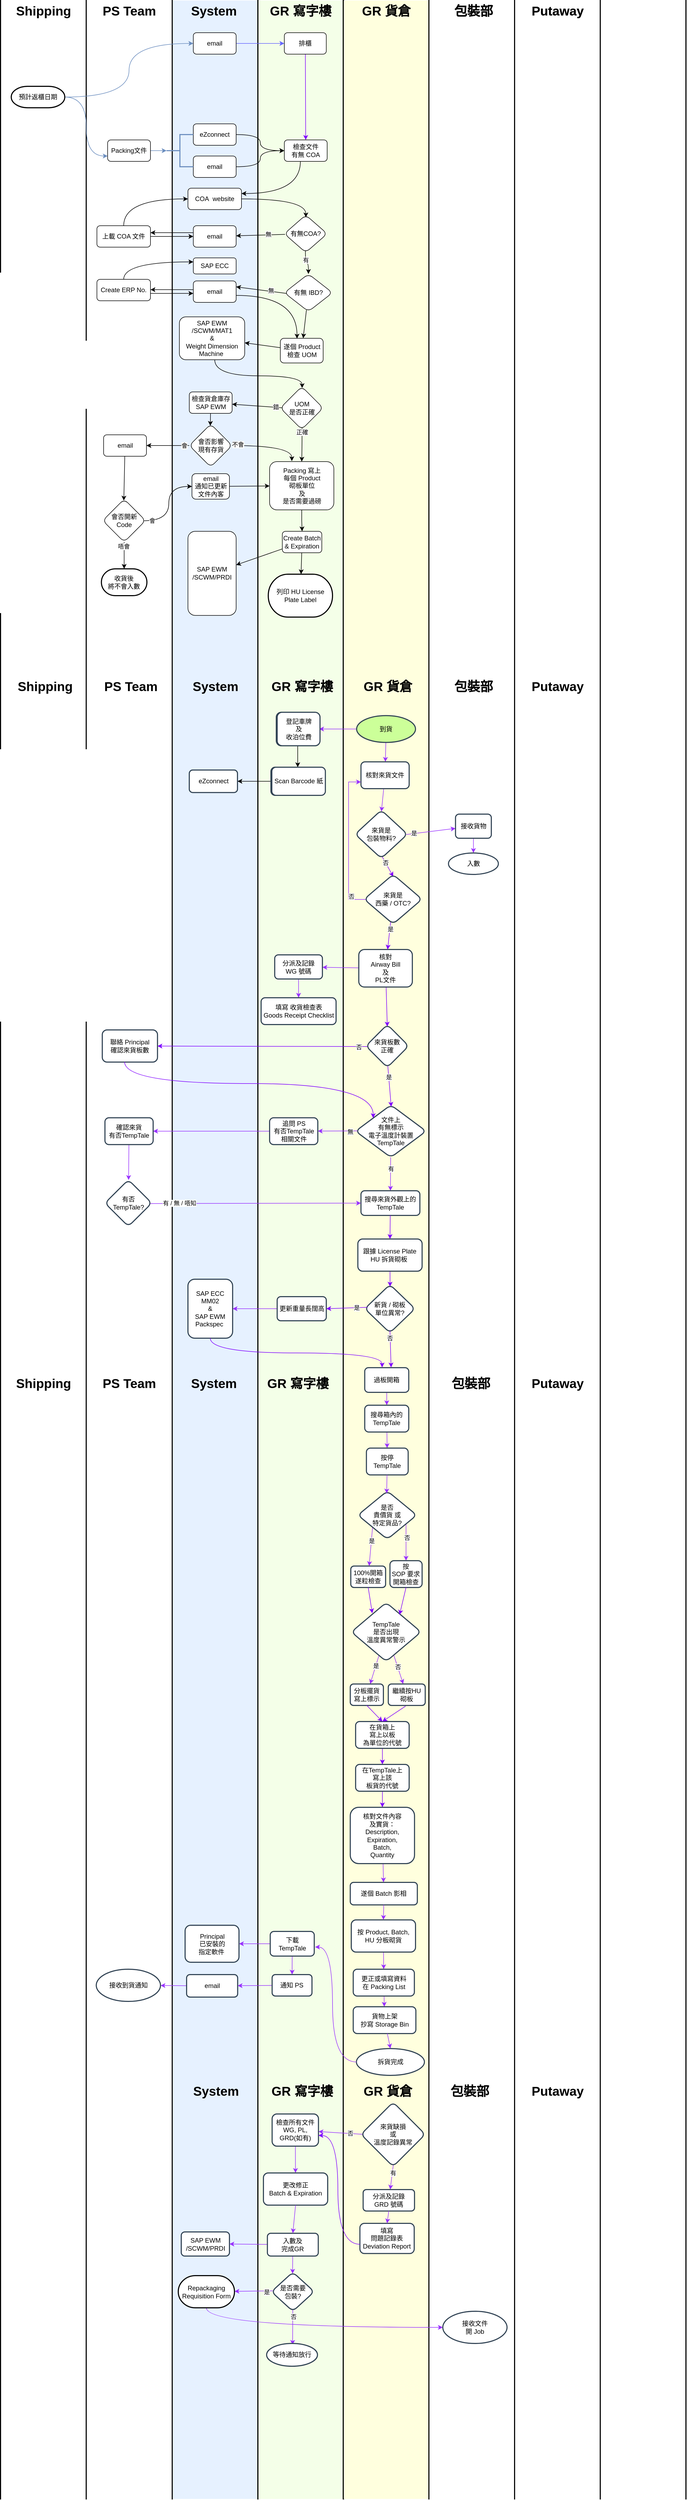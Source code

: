 <mxfile version="16.0.3" type="github">
  <diagram id="s4VGrTQf0zmznQmlyb4M" name="第1頁">
    <mxGraphModel dx="3467" dy="2423" grid="1" gridSize="10" guides="1" tooltips="1" connect="1" arrows="1" fold="1" page="1" pageScale="1" pageWidth="827" pageHeight="1169" math="0" shadow="0">
      <root>
        <mxCell id="0" />
        <mxCell id="1" parent="0" />
        <mxCell id="51Y_JJE3WGSCX0czTKx8-153" value="" style="shape=partialRectangle;whiteSpace=wrap;html=1;bottom=0;top=0;fillColor=#E6F1FF;strokeWidth=2;" parent="1" vertex="1">
          <mxGeometry x="-479.37" y="-1160" width="160" height="4660" as="geometry" />
        </mxCell>
        <mxCell id="xCn-x0LdSq2mbBBxVJVO-2" value="" style="shape=partialRectangle;whiteSpace=wrap;html=1;bottom=0;top=0;fillColor=#F4FFE8;strokeWidth=2;" parent="1" vertex="1">
          <mxGeometry x="-319.37" y="-1160" width="160" height="4660" as="geometry" />
        </mxCell>
        <mxCell id="51Y_JJE3WGSCX0czTKx8-156" value="" style="shape=partialRectangle;whiteSpace=wrap;html=1;bottom=0;top=0;fillColor=#FFFFDE;strokeWidth=2;" parent="1" vertex="1">
          <mxGeometry x="-160" y="-1160" width="160" height="4660" as="geometry" />
        </mxCell>
        <mxCell id="51Y_JJE3WGSCX0czTKx8-143" value="" style="shape=partialRectangle;whiteSpace=wrap;html=1;bottom=0;top=0;fillColor=none;strokeWidth=2;" parent="1" vertex="1">
          <mxGeometry x="-800" y="-1160" width="160" height="4660" as="geometry" />
        </mxCell>
        <mxCell id="0sDIGlY-5JGgi3CpzUVk-6" style="edgeStyle=orthogonalEdgeStyle;rounded=0;orthogonalLoop=1;jettySize=auto;html=1;entryX=0;entryY=0.5;entryDx=0;entryDy=0;curved=1;fillColor=#dae8fc;strokeColor=#6c8ebf;" parent="1" source="51Y_JJE3WGSCX0czTKx8-147" target="51Y_JJE3WGSCX0czTKx8-168" edge="1">
          <mxGeometry relative="1" as="geometry" />
        </mxCell>
        <mxCell id="0sDIGlY-5JGgi3CpzUVk-11" style="edgeStyle=orthogonalEdgeStyle;curved=1;rounded=0;orthogonalLoop=1;jettySize=auto;html=1;entryX=0;entryY=0.75;entryDx=0;entryDy=0;fillColor=#dae8fc;strokeColor=#6c8ebf;" parent="1" source="51Y_JJE3WGSCX0czTKx8-147" target="51Y_JJE3WGSCX0czTKx8-201" edge="1">
          <mxGeometry relative="1" as="geometry" />
        </mxCell>
        <mxCell id="51Y_JJE3WGSCX0czTKx8-147" value="預計返櫃日期" style="strokeWidth=2;html=1;shape=mxgraph.flowchart.terminator;whiteSpace=wrap;" parent="1" vertex="1">
          <mxGeometry x="-780" y="-1000" width="100" height="40" as="geometry" />
        </mxCell>
        <mxCell id="51Y_JJE3WGSCX0czTKx8-148" value="Shipping" style="text;strokeColor=none;fillColor=none;html=1;fontSize=24;fontStyle=1;verticalAlign=middle;align=center;rounded=0;sketch=0;" parent="1" vertex="1">
          <mxGeometry x="-770" y="-1160" width="100" height="40" as="geometry" />
        </mxCell>
        <mxCell id="51Y_JJE3WGSCX0czTKx8-154" value="GR 寫字樓" style="text;strokeColor=none;fillColor=none;html=1;fontSize=24;fontStyle=1;verticalAlign=middle;align=center;rounded=0;sketch=0;" parent="1" vertex="1">
          <mxGeometry x="-290" y="-1160" width="100" height="40" as="geometry" />
        </mxCell>
        <mxCell id="51Y_JJE3WGSCX0czTKx8-157" value="GR 貨倉" style="text;strokeColor=none;fillColor=none;html=1;fontSize=24;fontStyle=1;verticalAlign=middle;align=center;rounded=0;sketch=0;" parent="1" vertex="1">
          <mxGeometry x="-130" y="-1160" width="100" height="40" as="geometry" />
        </mxCell>
        <mxCell id="0sDIGlY-5JGgi3CpzUVk-32" style="edgeStyle=orthogonalEdgeStyle;curved=1;rounded=0;orthogonalLoop=1;jettySize=auto;html=1;" parent="1" source="51Y_JJE3WGSCX0czTKx8-159" target="0sDIGlY-5JGgi3CpzUVk-30" edge="1">
          <mxGeometry relative="1" as="geometry" />
        </mxCell>
        <mxCell id="51Y_JJE3WGSCX0czTKx8-159" value="eZconnect" style="rounded=1;whiteSpace=wrap;html=1;sketch=0;" parent="1" vertex="1">
          <mxGeometry x="-440" y="-930" width="80" height="40" as="geometry" />
        </mxCell>
        <mxCell id="51Y_JJE3WGSCX0czTKx8-161" value="PS Team" style="text;strokeColor=none;fillColor=none;html=1;fontSize=24;fontStyle=1;verticalAlign=middle;align=center;rounded=0;sketch=0;" parent="1" vertex="1">
          <mxGeometry x="-610" y="-1160" width="100" height="40" as="geometry" />
        </mxCell>
        <mxCell id="0sDIGlY-5JGgi3CpzUVk-12" style="edgeStyle=orthogonalEdgeStyle;curved=1;rounded=0;orthogonalLoop=1;jettySize=auto;html=1;entryX=0;entryY=0.5;entryDx=0;entryDy=0;fillColor=#dae8fc;strokeColor=#6666FF;" parent="1" source="51Y_JJE3WGSCX0czTKx8-168" target="51Y_JJE3WGSCX0czTKx8-171" edge="1">
          <mxGeometry relative="1" as="geometry" />
        </mxCell>
        <mxCell id="51Y_JJE3WGSCX0czTKx8-168" value="email" style="rounded=1;whiteSpace=wrap;html=1;sketch=0;" parent="1" vertex="1">
          <mxGeometry x="-440" y="-1100" width="80" height="40" as="geometry" />
        </mxCell>
        <mxCell id="10joTakosDb7csEgFEXi-39" style="edgeStyle=none;rounded=0;orthogonalLoop=1;jettySize=auto;html=1;strokeColor=#7F00FF;" parent="1" source="51Y_JJE3WGSCX0czTKx8-171" target="0sDIGlY-5JGgi3CpzUVk-30" edge="1">
          <mxGeometry relative="1" as="geometry" />
        </mxCell>
        <mxCell id="51Y_JJE3WGSCX0czTKx8-171" value="排櫃" style="rounded=1;whiteSpace=wrap;html=1;sketch=0;" parent="1" vertex="1">
          <mxGeometry x="-270" y="-1100" width="78.35" height="40" as="geometry" />
        </mxCell>
        <mxCell id="51Y_JJE3WGSCX0czTKx8-178" value="" style="shape=partialRectangle;whiteSpace=wrap;html=1;bottom=0;top=0;fillColor=none;strokeWidth=2;" parent="1" vertex="1">
          <mxGeometry y="-1160" width="160" height="4660" as="geometry" />
        </mxCell>
        <mxCell id="0sDIGlY-5JGgi3CpzUVk-34" style="edgeStyle=orthogonalEdgeStyle;curved=1;rounded=0;orthogonalLoop=1;jettySize=auto;html=1;entryX=0;entryY=0.5;entryDx=0;entryDy=0;" parent="1" source="51Y_JJE3WGSCX0czTKx8-185" target="0sDIGlY-5JGgi3CpzUVk-30" edge="1">
          <mxGeometry relative="1" as="geometry" />
        </mxCell>
        <mxCell id="51Y_JJE3WGSCX0czTKx8-185" value="email" style="rounded=1;whiteSpace=wrap;html=1;sketch=0;" parent="1" vertex="1">
          <mxGeometry x="-440" y="-870" width="80" height="40" as="geometry" />
        </mxCell>
        <mxCell id="51Y_JJE3WGSCX0czTKx8-188" value="" style="strokeWidth=2;html=1;shape=mxgraph.flowchart.annotation_2;align=left;labelPosition=right;pointerEvents=1;rounded=0;sketch=0;fillColor=#dae8fc;strokeColor=#6c8ebf;" parent="1" vertex="1">
          <mxGeometry x="-490" y="-910" width="50" height="60" as="geometry" />
        </mxCell>
        <mxCell id="51Y_JJE3WGSCX0czTKx8-196" value="" style="edgeStyle=orthogonalEdgeStyle;curved=0;rounded=1;sketch=0;orthogonalLoop=1;jettySize=auto;html=1;exitX=1;exitY=0.5;exitDx=0;exitDy=0;fillColor=#dae8fc;strokeColor=#6c8ebf;" parent="1" source="51Y_JJE3WGSCX0czTKx8-201" target="51Y_JJE3WGSCX0czTKx8-188" edge="1">
          <mxGeometry relative="1" as="geometry">
            <mxPoint x="-520" y="-909.966" as="sourcePoint" />
          </mxGeometry>
        </mxCell>
        <mxCell id="51Y_JJE3WGSCX0czTKx8-201" value="Packing文件" style="rounded=1;whiteSpace=wrap;html=1;sketch=0;" parent="1" vertex="1">
          <mxGeometry x="-600" y="-900" width="80" height="40" as="geometry" />
        </mxCell>
        <mxCell id="0sDIGlY-5JGgi3CpzUVk-45" style="edgeStyle=orthogonalEdgeStyle;curved=1;rounded=0;orthogonalLoop=1;jettySize=auto;html=1;entryX=1;entryY=0.25;entryDx=0;entryDy=0;" parent="1" source="0sDIGlY-5JGgi3CpzUVk-30" target="0sDIGlY-5JGgi3CpzUVk-43" edge="1">
          <mxGeometry relative="1" as="geometry">
            <Array as="points">
              <mxPoint x="-240" y="-800" />
            </Array>
          </mxGeometry>
        </mxCell>
        <mxCell id="0sDIGlY-5JGgi3CpzUVk-30" value="檢查文件&lt;br&gt;有無 COA" style="whiteSpace=wrap;html=1;rounded=1;sketch=0;" parent="1" vertex="1">
          <mxGeometry x="-270" y="-900" width="80" height="40" as="geometry" />
        </mxCell>
        <mxCell id="0sDIGlY-5JGgi3CpzUVk-49" value="" style="edgeStyle=none;rounded=0;orthogonalLoop=1;jettySize=auto;html=1;" parent="1" source="0sDIGlY-5JGgi3CpzUVk-35" target="0sDIGlY-5JGgi3CpzUVk-38" edge="1">
          <mxGeometry relative="1" as="geometry" />
        </mxCell>
        <mxCell id="0sDIGlY-5JGgi3CpzUVk-52" value="無" style="edgeLabel;html=1;align=center;verticalAlign=middle;resizable=0;points=[];" parent="0sDIGlY-5JGgi3CpzUVk-49" vertex="1" connectable="0">
          <mxGeometry x="-0.308" y="-1" relative="1" as="geometry">
            <mxPoint as="offset" />
          </mxGeometry>
        </mxCell>
        <mxCell id="0sDIGlY-5JGgi3CpzUVk-57" value="" style="edgeStyle=orthogonalEdgeStyle;curved=1;rounded=0;orthogonalLoop=1;jettySize=auto;html=1;exitX=0.492;exitY=0.953;exitDx=0;exitDy=0;exitPerimeter=0;" parent="1" source="0sDIGlY-5JGgi3CpzUVk-35" target="0sDIGlY-5JGgi3CpzUVk-56" edge="1">
          <mxGeometry relative="1" as="geometry" />
        </mxCell>
        <mxCell id="0sDIGlY-5JGgi3CpzUVk-58" value="有" style="edgeLabel;html=1;align=center;verticalAlign=middle;resizable=0;points=[];" parent="0sDIGlY-5JGgi3CpzUVk-57" vertex="1" connectable="0">
          <mxGeometry x="-0.284" relative="1" as="geometry">
            <mxPoint as="offset" />
          </mxGeometry>
        </mxCell>
        <mxCell id="0sDIGlY-5JGgi3CpzUVk-35" value="有無COA?" style="rhombus;whiteSpace=wrap;html=1;rounded=1;sketch=0;" parent="1" vertex="1">
          <mxGeometry x="-270" y="-760" width="80" height="70" as="geometry" />
        </mxCell>
        <mxCell id="0sDIGlY-5JGgi3CpzUVk-51" value="" style="edgeStyle=none;rounded=0;orthogonalLoop=1;jettySize=auto;html=1;" parent="1" edge="1">
          <mxGeometry relative="1" as="geometry">
            <mxPoint x="-440" y="-727" as="sourcePoint" />
            <mxPoint x="-520" y="-727" as="targetPoint" />
          </mxGeometry>
        </mxCell>
        <mxCell id="0sDIGlY-5JGgi3CpzUVk-38" value="email" style="whiteSpace=wrap;html=1;rounded=1;sketch=0;" parent="1" vertex="1">
          <mxGeometry x="-440" y="-740" width="80" height="40" as="geometry" />
        </mxCell>
        <mxCell id="0sDIGlY-5JGgi3CpzUVk-46" style="edgeStyle=orthogonalEdgeStyle;curved=1;rounded=0;orthogonalLoop=1;jettySize=auto;html=1;entryX=0.503;entryY=0.063;entryDx=0;entryDy=0;entryPerimeter=0;" parent="1" source="0sDIGlY-5JGgi3CpzUVk-43" target="0sDIGlY-5JGgi3CpzUVk-35" edge="1">
          <mxGeometry relative="1" as="geometry">
            <mxPoint x="-240" y="-750" as="targetPoint" />
          </mxGeometry>
        </mxCell>
        <mxCell id="0sDIGlY-5JGgi3CpzUVk-43" value="COA&amp;nbsp; website" style="rounded=1;whiteSpace=wrap;html=1;sketch=0;" parent="1" vertex="1">
          <mxGeometry x="-450" y="-810" width="100" height="40" as="geometry" />
        </mxCell>
        <mxCell id="0sDIGlY-5JGgi3CpzUVk-55" value="" style="edgeStyle=orthogonalEdgeStyle;curved=1;rounded=0;orthogonalLoop=1;jettySize=auto;html=1;" parent="1" source="0sDIGlY-5JGgi3CpzUVk-50" target="0sDIGlY-5JGgi3CpzUVk-38" edge="1">
          <mxGeometry relative="1" as="geometry" />
        </mxCell>
        <mxCell id="-dL7hMxCjh7UT4JnPMMj-67" style="edgeStyle=orthogonalEdgeStyle;curved=1;rounded=0;orthogonalLoop=1;jettySize=auto;html=1;entryX=0;entryY=0.5;entryDx=0;entryDy=0;endArrow=classic;endFill=1;" parent="1" source="0sDIGlY-5JGgi3CpzUVk-50" target="0sDIGlY-5JGgi3CpzUVk-43" edge="1">
          <mxGeometry relative="1" as="geometry">
            <Array as="points">
              <mxPoint x="-570" y="-790" />
            </Array>
          </mxGeometry>
        </mxCell>
        <mxCell id="0sDIGlY-5JGgi3CpzUVk-50" value="上載 COA 文件" style="whiteSpace=wrap;html=1;rounded=1;sketch=0;" parent="1" vertex="1">
          <mxGeometry x="-620" y="-740" width="100" height="40" as="geometry" />
        </mxCell>
        <mxCell id="0sDIGlY-5JGgi3CpzUVk-64" value="" style="rounded=0;orthogonalLoop=1;jettySize=auto;html=1;exitX=0.063;exitY=0.522;exitDx=0;exitDy=0;exitPerimeter=0;" parent="1" source="0sDIGlY-5JGgi3CpzUVk-56" edge="1">
          <mxGeometry relative="1" as="geometry">
            <mxPoint x="-270" y="-626" as="sourcePoint" />
            <mxPoint x="-360" y="-626" as="targetPoint" />
          </mxGeometry>
        </mxCell>
        <mxCell id="XXsCVbEEHnOgJnBoPXKC-60" value="無" style="edgeLabel;html=1;align=center;verticalAlign=middle;resizable=0;points=[];" parent="0sDIGlY-5JGgi3CpzUVk-64" vertex="1" connectable="0">
          <mxGeometry x="-0.362" y="-2" relative="1" as="geometry">
            <mxPoint as="offset" />
          </mxGeometry>
        </mxCell>
        <mxCell id="XXsCVbEEHnOgJnBoPXKC-61" value="" style="edgeStyle=none;rounded=0;orthogonalLoop=1;jettySize=auto;html=1;shadow=0;strokeColor=#000000;" parent="1" source="0sDIGlY-5JGgi3CpzUVk-56" target="0sDIGlY-5JGgi3CpzUVk-90" edge="1">
          <mxGeometry relative="1" as="geometry" />
        </mxCell>
        <mxCell id="0sDIGlY-5JGgi3CpzUVk-56" value="有無 IBD?" style="rhombus;whiteSpace=wrap;html=1;rounded=1;sketch=0;" parent="1" vertex="1">
          <mxGeometry x="-270" y="-650" width="90" height="70" as="geometry" />
        </mxCell>
        <mxCell id="0sDIGlY-5JGgi3CpzUVk-106" style="edgeStyle=orthogonalEdgeStyle;curved=1;rounded=0;orthogonalLoop=1;jettySize=auto;html=1;entryX=0.39;entryY=0.011;entryDx=0;entryDy=0;entryPerimeter=0;" parent="1" source="0sDIGlY-5JGgi3CpzUVk-63" target="0sDIGlY-5JGgi3CpzUVk-90" edge="1">
          <mxGeometry relative="1" as="geometry">
            <Array as="points">
              <mxPoint x="-246" y="-610" />
            </Array>
          </mxGeometry>
        </mxCell>
        <mxCell id="0sDIGlY-5JGgi3CpzUVk-63" value="email" style="whiteSpace=wrap;html=1;rounded=1;sketch=0;" parent="1" vertex="1">
          <mxGeometry x="-440" y="-637" width="80" height="40" as="geometry" />
        </mxCell>
        <mxCell id="0sDIGlY-5JGgi3CpzUVk-69" value="" style="rounded=0;orthogonalLoop=1;jettySize=auto;html=1;exitX=0.044;exitY=0.495;exitDx=0;exitDy=0;exitPerimeter=0;" parent="1" source="0sDIGlY-5JGgi3CpzUVk-92" target="0sDIGlY-5JGgi3CpzUVk-68" edge="1">
          <mxGeometry relative="1" as="geometry">
            <mxPoint x="-270" y="-520" as="sourcePoint" />
          </mxGeometry>
        </mxCell>
        <mxCell id="0sDIGlY-5JGgi3CpzUVk-70" value="錯" style="edgeLabel;html=1;align=center;verticalAlign=middle;resizable=0;points=[];" parent="0sDIGlY-5JGgi3CpzUVk-69" vertex="1" connectable="0">
          <mxGeometry x="-0.733" y="-1" relative="1" as="geometry">
            <mxPoint as="offset" />
          </mxGeometry>
        </mxCell>
        <mxCell id="0sDIGlY-5JGgi3CpzUVk-78" value="" style="rounded=0;orthogonalLoop=1;jettySize=auto;html=1;entryX=0.491;entryY=0.041;entryDx=0;entryDy=0;entryPerimeter=0;" parent="1" source="0sDIGlY-5JGgi3CpzUVk-68" target="0sDIGlY-5JGgi3CpzUVk-75" edge="1">
          <mxGeometry relative="1" as="geometry" />
        </mxCell>
        <mxCell id="0sDIGlY-5JGgi3CpzUVk-68" value="檢查貨倉庫存&lt;br&gt;SAP EWM" style="whiteSpace=wrap;html=1;rounded=1;sketch=0;" parent="1" vertex="1">
          <mxGeometry x="-447.5" y="-430" width="80" height="40" as="geometry" />
        </mxCell>
        <mxCell id="-dL7hMxCjh7UT4JnPMMj-20" value="" style="edgeStyle=orthogonalEdgeStyle;rounded=0;orthogonalLoop=1;jettySize=auto;html=1;" parent="1" source="0sDIGlY-5JGgi3CpzUVk-71" target="-dL7hMxCjh7UT4JnPMMj-19" edge="1">
          <mxGeometry relative="1" as="geometry" />
        </mxCell>
        <mxCell id="0sDIGlY-5JGgi3CpzUVk-71" value="Packing 寫上&lt;br&gt;每個 Product&lt;br&gt;砌板單位&lt;br&gt;及&lt;br&gt;是否需要過磅" style="whiteSpace=wrap;html=1;rounded=1;sketch=0;" parent="1" vertex="1">
          <mxGeometry x="-297.5" y="-300" width="120" height="90" as="geometry" />
        </mxCell>
        <mxCell id="0sDIGlY-5JGgi3CpzUVk-79" value="" style="edgeStyle=orthogonalEdgeStyle;curved=1;rounded=0;orthogonalLoop=1;jettySize=auto;html=1;" parent="1" source="0sDIGlY-5JGgi3CpzUVk-75" target="0sDIGlY-5JGgi3CpzUVk-76" edge="1">
          <mxGeometry relative="1" as="geometry" />
        </mxCell>
        <mxCell id="0sDIGlY-5JGgi3CpzUVk-108" value="會" style="edgeLabel;html=1;align=center;verticalAlign=middle;resizable=0;points=[];" parent="0sDIGlY-5JGgi3CpzUVk-79" vertex="1" connectable="0">
          <mxGeometry x="-0.746" relative="1" as="geometry">
            <mxPoint as="offset" />
          </mxGeometry>
        </mxCell>
        <mxCell id="0sDIGlY-5JGgi3CpzUVk-114" style="edgeStyle=orthogonalEdgeStyle;curved=1;rounded=0;orthogonalLoop=1;jettySize=auto;html=1;entryX=0.346;entryY=-0.01;entryDx=0;entryDy=0;entryPerimeter=0;" parent="1" source="0sDIGlY-5JGgi3CpzUVk-75" target="0sDIGlY-5JGgi3CpzUVk-71" edge="1">
          <mxGeometry relative="1" as="geometry" />
        </mxCell>
        <mxCell id="0sDIGlY-5JGgi3CpzUVk-115" value="不會" style="edgeLabel;html=1;align=center;verticalAlign=middle;resizable=0;points=[];" parent="0sDIGlY-5JGgi3CpzUVk-114" vertex="1" connectable="0">
          <mxGeometry x="-0.858" y="2" relative="1" as="geometry">
            <mxPoint as="offset" />
          </mxGeometry>
        </mxCell>
        <mxCell id="0sDIGlY-5JGgi3CpzUVk-75" value="會否影響&lt;br&gt;現有存貨" style="rhombus;whiteSpace=wrap;html=1;rounded=1;sketch=0;" parent="1" vertex="1">
          <mxGeometry x="-447.5" y="-370" width="80" height="80" as="geometry" />
        </mxCell>
        <mxCell id="0sDIGlY-5JGgi3CpzUVk-81" value="" style="rounded=0;orthogonalLoop=1;jettySize=auto;html=1;entryX=0.492;entryY=0.033;entryDx=0;entryDy=0;entryPerimeter=0;" parent="1" source="0sDIGlY-5JGgi3CpzUVk-76" target="0sDIGlY-5JGgi3CpzUVk-80" edge="1">
          <mxGeometry relative="1" as="geometry" />
        </mxCell>
        <mxCell id="0sDIGlY-5JGgi3CpzUVk-76" value="email" style="whiteSpace=wrap;html=1;rounded=1;sketch=0;" parent="1" vertex="1">
          <mxGeometry x="-607.5" y="-350" width="80" height="40" as="geometry" />
        </mxCell>
        <mxCell id="0sDIGlY-5JGgi3CpzUVk-83" value="" style="edgeStyle=orthogonalEdgeStyle;curved=1;rounded=0;orthogonalLoop=1;jettySize=auto;html=1;" parent="1" source="0sDIGlY-5JGgi3CpzUVk-80" target="0sDIGlY-5JGgi3CpzUVk-82" edge="1">
          <mxGeometry relative="1" as="geometry" />
        </mxCell>
        <mxCell id="0sDIGlY-5JGgi3CpzUVk-84" value="唔會" style="edgeLabel;html=1;align=center;verticalAlign=middle;resizable=0;points=[];" parent="0sDIGlY-5JGgi3CpzUVk-83" vertex="1" connectable="0">
          <mxGeometry x="-0.691" y="-1" relative="1" as="geometry">
            <mxPoint as="offset" />
          </mxGeometry>
        </mxCell>
        <mxCell id="0sDIGlY-5JGgi3CpzUVk-87" value="" style="edgeStyle=orthogonalEdgeStyle;curved=1;rounded=0;orthogonalLoop=1;jettySize=auto;html=1;exitX=0.965;exitY=0.504;exitDx=0;exitDy=0;exitPerimeter=0;" parent="1" source="0sDIGlY-5JGgi3CpzUVk-80" target="0sDIGlY-5JGgi3CpzUVk-86" edge="1">
          <mxGeometry relative="1" as="geometry" />
        </mxCell>
        <mxCell id="0sDIGlY-5JGgi3CpzUVk-88" value="會" style="edgeLabel;html=1;align=center;verticalAlign=middle;resizable=0;points=[];" parent="0sDIGlY-5JGgi3CpzUVk-87" vertex="1" connectable="0">
          <mxGeometry x="-0.804" y="1" relative="1" as="geometry">
            <mxPoint as="offset" />
          </mxGeometry>
        </mxCell>
        <mxCell id="0sDIGlY-5JGgi3CpzUVk-80" value="會否開新&lt;br&gt;Code" style="rhombus;whiteSpace=wrap;html=1;rounded=1;sketch=0;" parent="1" vertex="1">
          <mxGeometry x="-609.14" y="-230" width="80" height="80" as="geometry" />
        </mxCell>
        <mxCell id="0sDIGlY-5JGgi3CpzUVk-82" value="收貨後&lt;br&gt;將不會入數" style="strokeWidth=2;html=1;shape=mxgraph.flowchart.terminator;whiteSpace=wrap;" parent="1" vertex="1">
          <mxGeometry x="-611.64" y="-100" width="85" height="50" as="geometry" />
        </mxCell>
        <mxCell id="-dL7hMxCjh7UT4JnPMMj-66" value="" style="edgeStyle=none;rounded=0;orthogonalLoop=1;jettySize=auto;html=1;" parent="1" source="0sDIGlY-5JGgi3CpzUVk-86" target="0sDIGlY-5JGgi3CpzUVk-71" edge="1">
          <mxGeometry relative="1" as="geometry" />
        </mxCell>
        <mxCell id="0sDIGlY-5JGgi3CpzUVk-86" value="email&lt;br&gt;通知已更新&lt;br&gt;文件內客" style="whiteSpace=wrap;html=1;rounded=1;sketch=0;" parent="1" vertex="1">
          <mxGeometry x="-442.5" y="-277.5" width="70" height="47.5" as="geometry" />
        </mxCell>
        <mxCell id="0sDIGlY-5JGgi3CpzUVk-100" value="" style="edgeStyle=none;rounded=0;orthogonalLoop=1;jettySize=auto;html=1;" parent="1" source="0sDIGlY-5JGgi3CpzUVk-90" target="0sDIGlY-5JGgi3CpzUVk-91" edge="1">
          <mxGeometry relative="1" as="geometry" />
        </mxCell>
        <mxCell id="0sDIGlY-5JGgi3CpzUVk-90" value="遂個 Product&lt;br&gt;檢查 UOM" style="whiteSpace=wrap;html=1;rounded=1;sketch=0;" parent="1" vertex="1">
          <mxGeometry x="-277.5" y="-530" width="80" height="46" as="geometry" />
        </mxCell>
        <mxCell id="0sDIGlY-5JGgi3CpzUVk-105" style="edgeStyle=orthogonalEdgeStyle;rounded=0;orthogonalLoop=1;jettySize=auto;html=1;entryX=0.509;entryY=0.035;entryDx=0;entryDy=0;curved=1;entryPerimeter=0;" parent="1" source="0sDIGlY-5JGgi3CpzUVk-91" target="0sDIGlY-5JGgi3CpzUVk-92" edge="1">
          <mxGeometry relative="1" as="geometry">
            <Array as="points">
              <mxPoint x="-400" y="-460" />
              <mxPoint x="-237" y="-460" />
            </Array>
          </mxGeometry>
        </mxCell>
        <mxCell id="0sDIGlY-5JGgi3CpzUVk-91" value="SAP EWM&lt;br&gt;/SCWM/MAT1&lt;br&gt;&amp;amp;&lt;br&gt;Weight Dimension Machine&amp;nbsp;" style="whiteSpace=wrap;html=1;rounded=1;sketch=0;" parent="1" vertex="1">
          <mxGeometry x="-466.02" y="-570" width="122.04" height="80" as="geometry" />
        </mxCell>
        <mxCell id="0sDIGlY-5JGgi3CpzUVk-107" value="" style="edgeStyle=orthogonalEdgeStyle;curved=1;rounded=0;orthogonalLoop=1;jettySize=auto;html=1;exitX=0.508;exitY=0.95;exitDx=0;exitDy=0;exitPerimeter=0;" parent="1" source="0sDIGlY-5JGgi3CpzUVk-92" target="0sDIGlY-5JGgi3CpzUVk-71" edge="1">
          <mxGeometry relative="1" as="geometry" />
        </mxCell>
        <mxCell id="0sDIGlY-5JGgi3CpzUVk-116" value="正確" style="edgeLabel;html=1;align=center;verticalAlign=middle;resizable=0;points=[];" parent="0sDIGlY-5JGgi3CpzUVk-107" vertex="1" connectable="0">
          <mxGeometry x="-0.725" relative="1" as="geometry">
            <mxPoint as="offset" />
          </mxGeometry>
        </mxCell>
        <mxCell id="0sDIGlY-5JGgi3CpzUVk-92" value="UOM&lt;br&gt;是否正確" style="rhombus;whiteSpace=wrap;html=1;rounded=1;sketch=0;" parent="1" vertex="1">
          <mxGeometry x="-277.5" y="-440" width="80" height="80" as="geometry" />
        </mxCell>
        <mxCell id="-dL7hMxCjh7UT4JnPMMj-70" style="edgeStyle=orthogonalEdgeStyle;curved=1;rounded=0;orthogonalLoop=1;jettySize=auto;html=1;exitX=0.5;exitY=0;exitDx=0;exitDy=0;entryX=0;entryY=0.25;entryDx=0;entryDy=0;endArrow=classic;endFill=1;" parent="1" source="0sDIGlY-5JGgi3CpzUVk-93" target="-dL7hMxCjh7UT4JnPMMj-68" edge="1">
          <mxGeometry relative="1" as="geometry" />
        </mxCell>
        <mxCell id="0sDIGlY-5JGgi3CpzUVk-93" value="Create ERP No." style="whiteSpace=wrap;html=1;rounded=1;sketch=0;" parent="1" vertex="1">
          <mxGeometry x="-620" y="-640" width="100" height="40" as="geometry" />
        </mxCell>
        <mxCell id="0sDIGlY-5JGgi3CpzUVk-98" value="" style="edgeStyle=none;rounded=0;orthogonalLoop=1;jettySize=auto;html=1;" parent="1" edge="1">
          <mxGeometry relative="1" as="geometry">
            <mxPoint x="-440" y="-620.74" as="sourcePoint" />
            <mxPoint x="-520" y="-620.74" as="targetPoint" />
          </mxGeometry>
        </mxCell>
        <mxCell id="0sDIGlY-5JGgi3CpzUVk-99" value="" style="edgeStyle=orthogonalEdgeStyle;curved=1;rounded=0;orthogonalLoop=1;jettySize=auto;html=1;" parent="1" edge="1">
          <mxGeometry relative="1" as="geometry">
            <mxPoint x="-520" y="-613.74" as="sourcePoint" />
            <mxPoint x="-440" y="-613.74" as="targetPoint" />
          </mxGeometry>
        </mxCell>
        <mxCell id="-dL7hMxCjh7UT4JnPMMj-18" value="System" style="text;strokeColor=none;fillColor=none;html=1;fontSize=24;fontStyle=1;verticalAlign=middle;align=center;rounded=0;sketch=0;" parent="1" vertex="1">
          <mxGeometry x="-452.5" y="-1160" width="100" height="40" as="geometry" />
        </mxCell>
        <mxCell id="-dL7hMxCjh7UT4JnPMMj-22" value="" style="rounded=0;orthogonalLoop=1;jettySize=auto;html=1;" parent="1" source="-dL7hMxCjh7UT4JnPMMj-19" target="-dL7hMxCjh7UT4JnPMMj-21" edge="1">
          <mxGeometry relative="1" as="geometry" />
        </mxCell>
        <mxCell id="-dL7hMxCjh7UT4JnPMMj-28" value="" style="edgeStyle=none;rounded=0;orthogonalLoop=1;jettySize=auto;html=1;" parent="1" source="-dL7hMxCjh7UT4JnPMMj-19" target="-dL7hMxCjh7UT4JnPMMj-23" edge="1">
          <mxGeometry relative="1" as="geometry" />
        </mxCell>
        <mxCell id="-dL7hMxCjh7UT4JnPMMj-19" value="Create Batch&lt;br&gt;&amp;amp; Expiration" style="whiteSpace=wrap;html=1;rounded=1;sketch=0;" parent="1" vertex="1">
          <mxGeometry x="-273.75" y="-170" width="73.75" height="40" as="geometry" />
        </mxCell>
        <mxCell id="-dL7hMxCjh7UT4JnPMMj-21" value="列印 HU License Plate Label" style="strokeWidth=2;html=1;shape=mxgraph.flowchart.terminator;whiteSpace=wrap;" parent="1" vertex="1">
          <mxGeometry x="-300" y="-90" width="120" height="80" as="geometry" />
        </mxCell>
        <mxCell id="-dL7hMxCjh7UT4JnPMMj-23" value="SAP EWM&lt;br&gt;/SCWM/PRDI" style="whiteSpace=wrap;html=1;rounded=1;sketch=0;" parent="1" vertex="1">
          <mxGeometry x="-450" y="-170" width="90" height="156.87" as="geometry" />
        </mxCell>
        <mxCell id="-dL7hMxCjh7UT4JnPMMj-32" value="" style="rounded=0;whiteSpace=wrap;html=1;fillColor=none;gradientColor=#ffffff;opacity=0;" parent="1" vertex="1">
          <mxGeometry x="-450" y="-20" width="120" height="60" as="geometry" />
        </mxCell>
        <mxCell id="-dL7hMxCjh7UT4JnPMMj-48" value="" style="edgeStyle=none;rounded=0;orthogonalLoop=1;jettySize=auto;html=1;strokeColor=#9933FF;" parent="1" source="-dL7hMxCjh7UT4JnPMMj-37" target="-dL7hMxCjh7UT4JnPMMj-47" edge="1">
          <mxGeometry relative="1" as="geometry" />
        </mxCell>
        <mxCell id="-dL7hMxCjh7UT4JnPMMj-63" value="" style="edgeStyle=none;rounded=0;orthogonalLoop=1;jettySize=auto;html=1;strokeColor=#9933FF;" parent="1" source="-dL7hMxCjh7UT4JnPMMj-37" target="-dL7hMxCjh7UT4JnPMMj-62" edge="1">
          <mxGeometry relative="1" as="geometry" />
        </mxCell>
        <mxCell id="-dL7hMxCjh7UT4JnPMMj-37" value="到貨" style="ellipse;whiteSpace=wrap;html=1;rounded=1;shadow=0;strokeColor=#314354;strokeWidth=2;fillColor=#CCFF99;" parent="1" vertex="1">
          <mxGeometry x="-135" y="173.75" width="110" height="50" as="geometry" />
        </mxCell>
        <mxCell id="-dL7hMxCjh7UT4JnPMMj-50" value="" style="edgeStyle=none;rounded=0;orthogonalLoop=1;jettySize=auto;html=1;" parent="1" source="-dL7hMxCjh7UT4JnPMMj-47" target="-dL7hMxCjh7UT4JnPMMj-49" edge="1">
          <mxGeometry relative="1" as="geometry" />
        </mxCell>
        <mxCell id="-dL7hMxCjh7UT4JnPMMj-47" value="登記車牌&lt;br&gt;及&lt;br&gt;收泊位費" style="whiteSpace=wrap;html=1;rounded=1;shadow=0;strokeColor=#314354;strokeWidth=2;fillColor=none;" parent="1" vertex="1">
          <mxGeometry x="-285" y="167.5" width="80" height="62.5" as="geometry" />
        </mxCell>
        <mxCell id="-dL7hMxCjh7UT4JnPMMj-54" value="" style="edgeStyle=none;rounded=0;orthogonalLoop=1;jettySize=auto;html=1;" parent="1" source="-dL7hMxCjh7UT4JnPMMj-49" target="-dL7hMxCjh7UT4JnPMMj-53" edge="1">
          <mxGeometry relative="1" as="geometry" />
        </mxCell>
        <mxCell id="-dL7hMxCjh7UT4JnPMMj-49" value="Scan Barcode 紙" style="whiteSpace=wrap;html=1;rounded=1;shadow=0;strokeColor=#314354;strokeWidth=2;fillColor=none;" parent="1" vertex="1">
          <mxGeometry x="-295" y="270" width="100" height="52.5" as="geometry" />
        </mxCell>
        <mxCell id="-dL7hMxCjh7UT4JnPMMj-53" value="eZconnect" style="whiteSpace=wrap;html=1;rounded=1;shadow=0;strokeColor=#314354;strokeWidth=2;fillColor=#FFFFFF;" parent="1" vertex="1">
          <mxGeometry x="-447.5" y="275.31" width="90" height="41.88" as="geometry" />
        </mxCell>
        <mxCell id="-dL7hMxCjh7UT4JnPMMj-55" value="Shipping" style="text;strokeColor=none;fillColor=none;html=1;fontSize=24;fontStyle=1;verticalAlign=middle;align=center;rounded=0;sketch=0;" parent="1" vertex="1">
          <mxGeometry x="-766.87" y="100" width="100" height="40" as="geometry" />
        </mxCell>
        <mxCell id="-dL7hMxCjh7UT4JnPMMj-56" value="GR 寫字樓" style="text;strokeColor=none;fillColor=none;html=1;fontSize=24;fontStyle=1;verticalAlign=middle;align=center;rounded=0;sketch=0;" parent="1" vertex="1">
          <mxGeometry x="-286.87" y="100" width="100" height="40" as="geometry" />
        </mxCell>
        <mxCell id="-dL7hMxCjh7UT4JnPMMj-57" value="GR 貨倉" style="text;strokeColor=none;fillColor=none;html=1;fontSize=24;fontStyle=1;verticalAlign=middle;align=center;rounded=0;sketch=0;" parent="1" vertex="1">
          <mxGeometry x="-126.87" y="100" width="100" height="40" as="geometry" />
        </mxCell>
        <mxCell id="-dL7hMxCjh7UT4JnPMMj-58" value="PS Team" style="text;strokeColor=none;fillColor=none;html=1;fontSize=24;fontStyle=1;verticalAlign=middle;align=center;rounded=0;sketch=0;" parent="1" vertex="1">
          <mxGeometry x="-606.87" y="100" width="100" height="40" as="geometry" />
        </mxCell>
        <mxCell id="-dL7hMxCjh7UT4JnPMMj-61" value="System" style="text;strokeColor=none;fillColor=none;html=1;fontSize=24;fontStyle=1;verticalAlign=middle;align=center;rounded=0;sketch=0;" parent="1" vertex="1">
          <mxGeometry x="-449.37" y="100" width="100" height="40" as="geometry" />
        </mxCell>
        <mxCell id="4b1m9ikiccHRpkiheYTt-42" value="" style="rounded=0;orthogonalLoop=1;jettySize=auto;html=1;entryX=0.502;entryY=0.03;entryDx=0;entryDy=0;entryPerimeter=0;strokeColor=#9933FF;" parent="1" source="-dL7hMxCjh7UT4JnPMMj-62" target="4b1m9ikiccHRpkiheYTt-36" edge="1">
          <mxGeometry relative="1" as="geometry" />
        </mxCell>
        <mxCell id="-dL7hMxCjh7UT4JnPMMj-62" value="核對來貨文件" style="whiteSpace=wrap;html=1;rounded=1;shadow=0;strokeColor=#314354;strokeWidth=2;fillColor=#FFFFFF;" parent="1" vertex="1">
          <mxGeometry x="-126.87" y="260" width="90" height="50" as="geometry" />
        </mxCell>
        <mxCell id="-dL7hMxCjh7UT4JnPMMj-68" value="SAP ECC" style="whiteSpace=wrap;html=1;rounded=1;sketch=0;" parent="1" vertex="1">
          <mxGeometry x="-440" y="-680" width="80" height="30" as="geometry" />
        </mxCell>
        <mxCell id="4b1m9ikiccHRpkiheYTt-13" value="包裝部" style="text;strokeColor=none;fillColor=none;html=1;fontSize=24;fontStyle=1;verticalAlign=middle;align=center;rounded=0;sketch=0;" parent="1" vertex="1">
          <mxGeometry x="33.13" y="-1160" width="100" height="40" as="geometry" />
        </mxCell>
        <mxCell id="4b1m9ikiccHRpkiheYTt-14" value="Putaway" style="text;strokeColor=none;fillColor=none;html=1;fontSize=24;fontStyle=1;verticalAlign=middle;align=center;rounded=0;sketch=0;" parent="1" vertex="1">
          <mxGeometry x="190" y="-1160" width="100" height="40" as="geometry" />
        </mxCell>
        <mxCell id="4b1m9ikiccHRpkiheYTt-16" value="包裝部" style="text;strokeColor=none;fillColor=none;html=1;fontSize=24;fontStyle=1;verticalAlign=middle;align=center;rounded=0;sketch=0;" parent="1" vertex="1">
          <mxGeometry x="33.13" y="-1160" width="100" height="40" as="geometry" />
        </mxCell>
        <mxCell id="4b1m9ikiccHRpkiheYTt-17" value="Putaway" style="text;strokeColor=none;fillColor=none;html=1;fontSize=24;fontStyle=1;verticalAlign=middle;align=center;rounded=0;sketch=0;" parent="1" vertex="1">
          <mxGeometry x="190" y="-1160" width="100" height="40" as="geometry" />
        </mxCell>
        <mxCell id="4b1m9ikiccHRpkiheYTt-26" value="包裝部" style="text;strokeColor=none;fillColor=none;html=1;fontSize=24;fontStyle=1;verticalAlign=middle;align=center;rounded=0;sketch=0;" parent="1" vertex="1">
          <mxGeometry x="33.13" y="100" width="100" height="40" as="geometry" />
        </mxCell>
        <mxCell id="4b1m9ikiccHRpkiheYTt-27" value="Putaway" style="text;strokeColor=none;fillColor=none;html=1;fontSize=24;fontStyle=1;verticalAlign=middle;align=center;rounded=0;sketch=0;" parent="1" vertex="1">
          <mxGeometry x="190" y="100" width="100" height="40" as="geometry" />
        </mxCell>
        <mxCell id="4b1m9ikiccHRpkiheYTt-41" value="" style="rounded=0;orthogonalLoop=1;jettySize=auto;html=1;exitX=0.975;exitY=0.506;exitDx=0;exitDy=0;exitPerimeter=0;strokeColor=#9933FF;" parent="1" source="4b1m9ikiccHRpkiheYTt-36" target="4b1m9ikiccHRpkiheYTt-38" edge="1">
          <mxGeometry relative="1" as="geometry" />
        </mxCell>
        <mxCell id="4b1m9ikiccHRpkiheYTt-43" value="是" style="edgeLabel;html=1;align=center;verticalAlign=middle;resizable=0;points=[];" parent="4b1m9ikiccHRpkiheYTt-41" vertex="1" connectable="0">
          <mxGeometry x="-0.688" y="1" relative="1" as="geometry">
            <mxPoint as="offset" />
          </mxGeometry>
        </mxCell>
        <mxCell id="10joTakosDb7csEgFEXi-16" style="rounded=0;orthogonalLoop=1;jettySize=auto;html=1;strokeColor=#7F00FF;entryX=0.504;entryY=0.046;entryDx=0;entryDy=0;entryPerimeter=0;exitX=0.511;exitY=0.954;exitDx=0;exitDy=0;exitPerimeter=0;" parent="1" source="4b1m9ikiccHRpkiheYTt-36" target="10joTakosDb7csEgFEXi-2" edge="1">
          <mxGeometry relative="1" as="geometry" />
        </mxCell>
        <mxCell id="k30M70qhMYFnIltZ5wiN-57" value="否" style="edgeLabel;html=1;align=center;verticalAlign=middle;resizable=0;points=[];" parent="10joTakosDb7csEgFEXi-16" vertex="1" connectable="0">
          <mxGeometry x="-0.364" relative="1" as="geometry">
            <mxPoint as="offset" />
          </mxGeometry>
        </mxCell>
        <mxCell id="4b1m9ikiccHRpkiheYTt-36" value="來貨是&lt;br&gt;包裝物料?" style="rhombus;whiteSpace=wrap;html=1;rounded=1;shadow=0;strokeColor=#314354;strokeWidth=2;fillColor=#FFFFFF;" parent="1" vertex="1">
          <mxGeometry x="-137.84" y="350" width="97.84" height="90" as="geometry" />
        </mxCell>
        <mxCell id="4b1m9ikiccHRpkiheYTt-49" value="" style="edgeStyle=orthogonalEdgeStyle;rounded=0;orthogonalLoop=1;jettySize=auto;html=1;strokeColor=#9933FF;" parent="1" source="4b1m9ikiccHRpkiheYTt-38" target="4b1m9ikiccHRpkiheYTt-48" edge="1">
          <mxGeometry relative="1" as="geometry" />
        </mxCell>
        <mxCell id="4b1m9ikiccHRpkiheYTt-38" value="接收貨物" style="whiteSpace=wrap;html=1;rounded=1;shadow=0;strokeColor=#314354;strokeWidth=2;fillColor=none;" parent="1" vertex="1">
          <mxGeometry x="49.69" y="357.5" width="66.87" height="45" as="geometry" />
        </mxCell>
        <mxCell id="4b1m9ikiccHRpkiheYTt-48" value="入數" style="ellipse;whiteSpace=wrap;html=1;rounded=1;shadow=0;strokeColor=#314354;strokeWidth=2;fillColor=none;" parent="1" vertex="1">
          <mxGeometry x="36.56" y="430" width="93.13" height="40" as="geometry" />
        </mxCell>
        <mxCell id="4b1m9ikiccHRpkiheYTt-65" value="" style="edgeStyle=none;rounded=0;orthogonalLoop=1;jettySize=auto;html=1;strokeColor=#9933FF;" parent="1" source="4b1m9ikiccHRpkiheYTt-60" target="4b1m9ikiccHRpkiheYTt-64" edge="1">
          <mxGeometry relative="1" as="geometry" />
        </mxCell>
        <mxCell id="4b1m9ikiccHRpkiheYTt-60" value="更新重量長闊高" style="whiteSpace=wrap;html=1;rounded=1;shadow=0;strokeColor=#314354;strokeWidth=2;fillColor=#FFFFFF;" parent="1" vertex="1">
          <mxGeometry x="-283.37" y="1257.49" width="91.72" height="45" as="geometry" />
        </mxCell>
        <mxCell id="4b1m9ikiccHRpkiheYTt-64" value="SAP ECC MM02&lt;br&gt;&amp;amp;&lt;br&gt;SAP EWM&lt;br&gt;Packspec&amp;nbsp;" style="whiteSpace=wrap;html=1;rounded=1;shadow=0;strokeColor=#314354;strokeWidth=2;fillColor=#FFFFFF;" parent="1" vertex="1">
          <mxGeometry x="-450" y="1224.99" width="83.44" height="110.01" as="geometry" />
        </mxCell>
        <mxCell id="4b1m9ikiccHRpkiheYTt-141" value="Shipping" style="text;strokeColor=none;fillColor=none;html=1;fontSize=24;fontStyle=1;verticalAlign=middle;align=center;rounded=0;sketch=0;" parent="1" vertex="1">
          <mxGeometry x="-770" y="1400" width="100" height="40" as="geometry" />
        </mxCell>
        <mxCell id="4b1m9ikiccHRpkiheYTt-142" value="GR 寫字樓" style="text;strokeColor=none;fillColor=none;html=1;fontSize=24;fontStyle=1;verticalAlign=middle;align=center;rounded=0;sketch=0;" parent="1" vertex="1">
          <mxGeometry x="-295" y="1400" width="100" height="40" as="geometry" />
        </mxCell>
        <mxCell id="4b1m9ikiccHRpkiheYTt-144" value="PS Team" style="text;strokeColor=none;fillColor=none;html=1;fontSize=24;fontStyle=1;verticalAlign=middle;align=center;rounded=0;sketch=0;" parent="1" vertex="1">
          <mxGeometry x="-610" y="1400" width="100" height="40" as="geometry" />
        </mxCell>
        <mxCell id="4b1m9ikiccHRpkiheYTt-145" value="System" style="text;strokeColor=none;fillColor=none;html=1;fontSize=24;fontStyle=1;verticalAlign=middle;align=center;rounded=0;sketch=0;" parent="1" vertex="1">
          <mxGeometry x="-452.34" y="1400" width="100" height="40" as="geometry" />
        </mxCell>
        <mxCell id="XXsCVbEEHnOgJnBoPXKC-9" value="SAP EWM&lt;br&gt;/SCWM/PRDI" style="whiteSpace=wrap;html=1;rounded=1;shadow=0;strokeColor=#314354;strokeWidth=2;fillColor=#FFFFFF;" parent="1" vertex="1">
          <mxGeometry x="-462.5" y="3002.0" width="90" height="45" as="geometry" />
        </mxCell>
        <mxCell id="XXsCVbEEHnOgJnBoPXKC-13" style="edgeStyle=none;rounded=0;orthogonalLoop=1;jettySize=auto;html=1;exitX=0;exitY=1;exitDx=0;exitDy=0;strokeColor=#000000;" parent="1" source="XXsCVbEEHnOgJnBoPXKC-9" target="XXsCVbEEHnOgJnBoPXKC-9" edge="1">
          <mxGeometry relative="1" as="geometry" />
        </mxCell>
        <mxCell id="XXsCVbEEHnOgJnBoPXKC-21" value="Putaway" style="text;strokeColor=none;fillColor=none;html=1;fontSize=24;fontStyle=1;verticalAlign=middle;align=center;rounded=0;sketch=0;" parent="1" vertex="1">
          <mxGeometry x="190" y="1400" width="100" height="40" as="geometry" />
        </mxCell>
        <mxCell id="XXsCVbEEHnOgJnBoPXKC-22" value="包裝部" style="text;strokeColor=none;fillColor=none;html=1;fontSize=24;fontStyle=1;verticalAlign=middle;align=center;rounded=0;sketch=0;" parent="1" vertex="1">
          <mxGeometry x="28.43" y="1400" width="100" height="40" as="geometry" />
        </mxCell>
        <mxCell id="XXsCVbEEHnOgJnBoPXKC-45" style="edgeStyle=none;rounded=0;orthogonalLoop=1;jettySize=auto;html=1;entryX=1;entryY=0.5;entryDx=0;entryDy=0;strokeColor=#9933FF;" parent="1" source="XXsCVbEEHnOgJnBoPXKC-40" target="XXsCVbEEHnOgJnBoPXKC-9" edge="1">
          <mxGeometry relative="1" as="geometry" />
        </mxCell>
        <mxCell id="9vsrs8CR2xWLtp_Od_7o-19" value="" style="edgeStyle=none;rounded=0;orthogonalLoop=1;jettySize=auto;html=1;strokeColor=#9933FF;entryX=0.494;entryY=0.04;entryDx=0;entryDy=0;entryPerimeter=0;" parent="1" source="XXsCVbEEHnOgJnBoPXKC-40" target="9vsrs8CR2xWLtp_Od_7o-18" edge="1">
          <mxGeometry relative="1" as="geometry" />
        </mxCell>
        <mxCell id="XXsCVbEEHnOgJnBoPXKC-40" value="入數及&lt;br&gt;完成GR" style="whiteSpace=wrap;html=1;rounded=1;shadow=0;strokeColor=#314354;strokeWidth=2;fillColor=#FFFFFF;" parent="1" vertex="1">
          <mxGeometry x="-301.62" y="3004.5" width="94.99" height="42.5" as="geometry" />
        </mxCell>
        <mxCell id="9vsrs8CR2xWLtp_Od_7o-21" style="edgeStyle=none;rounded=0;orthogonalLoop=1;jettySize=auto;html=1;entryX=0.533;entryY=0.013;entryDx=0;entryDy=0;entryPerimeter=0;strokeColor=#9933FF;exitX=0.499;exitY=0.959;exitDx=0;exitDy=0;exitPerimeter=0;" parent="1" source="9vsrs8CR2xWLtp_Od_7o-18" edge="1">
          <mxGeometry relative="1" as="geometry">
            <mxPoint x="-254.556" y="3212.585" as="targetPoint" />
          </mxGeometry>
        </mxCell>
        <mxCell id="9vsrs8CR2xWLtp_Od_7o-22" value="否" style="edgeLabel;html=1;align=center;verticalAlign=middle;resizable=0;points=[];" parent="9vsrs8CR2xWLtp_Od_7o-21" vertex="1" connectable="0">
          <mxGeometry x="-0.621" y="1" relative="1" as="geometry">
            <mxPoint as="offset" />
          </mxGeometry>
        </mxCell>
        <mxCell id="9vsrs8CR2xWLtp_Od_7o-24" value="" style="edgeStyle=none;rounded=0;orthogonalLoop=1;jettySize=auto;html=1;strokeColor=#9933FF;exitX=0.034;exitY=0.477;exitDx=0;exitDy=0;exitPerimeter=0;" parent="1" source="9vsrs8CR2xWLtp_Od_7o-18" target="9vsrs8CR2xWLtp_Od_7o-23" edge="1">
          <mxGeometry relative="1" as="geometry" />
        </mxCell>
        <mxCell id="9vsrs8CR2xWLtp_Od_7o-40" value="是" style="edgeLabel;html=1;align=center;verticalAlign=middle;resizable=0;points=[];" parent="9vsrs8CR2xWLtp_Od_7o-24" vertex="1" connectable="0">
          <mxGeometry x="-0.667" y="2" relative="1" as="geometry">
            <mxPoint as="offset" />
          </mxGeometry>
        </mxCell>
        <mxCell id="9vsrs8CR2xWLtp_Od_7o-18" value="是否需要&lt;br&gt;包裝?" style="rhombus;whiteSpace=wrap;html=1;rounded=1;shadow=0;strokeColor=#314354;strokeWidth=2;fillColor=#FFFFFF;" parent="1" vertex="1">
          <mxGeometry x="-294.13" y="3077.0" width="80" height="73" as="geometry" />
        </mxCell>
        <mxCell id="k30M70qhMYFnIltZ5wiN-35" value="" style="edgeStyle=orthogonalEdgeStyle;curved=1;orthogonalLoop=1;jettySize=auto;html=1;strokeColor=#9933FF;" parent="1" source="9vsrs8CR2xWLtp_Od_7o-23" target="k30M70qhMYFnIltZ5wiN-34" edge="1">
          <mxGeometry relative="1" as="geometry">
            <Array as="points">
              <mxPoint x="-416" y="3090" />
            </Array>
          </mxGeometry>
        </mxCell>
        <mxCell id="9vsrs8CR2xWLtp_Od_7o-23" value="Repackaging Requisition Form" style="strokeWidth=2;html=1;shape=mxgraph.flowchart.terminator;whiteSpace=wrap;" parent="1" vertex="1">
          <mxGeometry x="-468.08" y="3083.5" width="104.99" height="60" as="geometry" />
        </mxCell>
        <mxCell id="xCn-x0LdSq2mbBBxVJVO-3" value="登記車牌&lt;br&gt;及&lt;br&gt;收泊位費" style="whiteSpace=wrap;html=1;rounded=1;shadow=0;strokeColor=#314354;strokeWidth=2;fillColor=#FFFFFF;" parent="1" vertex="1">
          <mxGeometry x="-283.36" y="167.5" width="80" height="62.5" as="geometry" />
        </mxCell>
        <mxCell id="xCn-x0LdSq2mbBBxVJVO-4" value="Scan Barcode 紙" style="whiteSpace=wrap;html=1;rounded=1;shadow=0;strokeColor=#314354;strokeWidth=2;fillColor=#FFFFFF;" parent="1" vertex="1">
          <mxGeometry x="-293.36" y="270" width="100" height="52.5" as="geometry" />
        </mxCell>
        <mxCell id="10joTakosDb7csEgFEXi-46" value="" style="edgeStyle=none;rounded=0;orthogonalLoop=1;jettySize=auto;html=1;strokeColor=#7F00FF;entryX=0.5;entryY=0.047;entryDx=0;entryDy=0;entryPerimeter=0;" parent="1" source="mWjOr9oIFl4kfRmIek1W-2" target="10joTakosDb7csEgFEXi-45" edge="1">
          <mxGeometry relative="1" as="geometry">
            <mxPoint x="-80" y="760" as="targetPoint" />
          </mxGeometry>
        </mxCell>
        <mxCell id="B6LUpJDBMQVNPhAsn9sS-4" value="" style="rounded=0;orthogonalLoop=1;jettySize=auto;html=1;strokeColor=#9933FF;" parent="1" source="mWjOr9oIFl4kfRmIek1W-2" target="B6LUpJDBMQVNPhAsn9sS-3" edge="1">
          <mxGeometry relative="1" as="geometry" />
        </mxCell>
        <mxCell id="mWjOr9oIFl4kfRmIek1W-2" value="核對&lt;br&gt;Airway Bill&lt;br&gt;及&lt;br&gt;PL文件" style="whiteSpace=wrap;html=1;rounded=1;shadow=0;strokeColor=#314354;strokeWidth=2;fillColor=#FFFFFF;" parent="1" vertex="1">
          <mxGeometry x="-130.93" y="610" width="99.99" height="70" as="geometry" />
        </mxCell>
        <mxCell id="mWjOr9oIFl4kfRmIek1W-14" value="" style="edgeStyle=none;rounded=0;orthogonalLoop=1;jettySize=auto;html=1;exitX=0.062;exitY=0.494;exitDx=0;exitDy=0;exitPerimeter=0;strokeColor=#9933FF;" parent="1" source="mWjOr9oIFl4kfRmIek1W-7" target="mWjOr9oIFl4kfRmIek1W-13" edge="1">
          <mxGeometry relative="1" as="geometry" />
        </mxCell>
        <mxCell id="mWjOr9oIFl4kfRmIek1W-15" value="無" style="edgeLabel;html=1;align=center;verticalAlign=middle;resizable=0;points=[];" parent="mWjOr9oIFl4kfRmIek1W-14" vertex="1" connectable="0">
          <mxGeometry x="-0.352" y="2" relative="1" as="geometry">
            <mxPoint x="7" y="-1" as="offset" />
          </mxGeometry>
        </mxCell>
        <mxCell id="mWjOr9oIFl4kfRmIek1W-68" style="edgeStyle=none;rounded=0;orthogonalLoop=1;jettySize=auto;html=1;strokeColor=#9933ff;entryX=0.5;entryY=0;entryDx=0;entryDy=0;" parent="1" source="mWjOr9oIFl4kfRmIek1W-7" target="mWjOr9oIFl4kfRmIek1W-9" edge="1">
          <mxGeometry relative="1" as="geometry" />
        </mxCell>
        <mxCell id="mWjOr9oIFl4kfRmIek1W-69" value="有" style="edgeLabel;html=1;align=center;verticalAlign=middle;resizable=0;points=[];" parent="mWjOr9oIFl4kfRmIek1W-68" vertex="1" connectable="0">
          <mxGeometry x="-0.324" relative="1" as="geometry">
            <mxPoint as="offset" />
          </mxGeometry>
        </mxCell>
        <mxCell id="mWjOr9oIFl4kfRmIek1W-7" value="文件上&lt;br&gt;有無標示&lt;br&gt;電子溫度計裝置&lt;br&gt;TempTale" style="rhombus;whiteSpace=wrap;html=1;rounded=1;shadow=0;strokeColor=#314354;strokeWidth=2;fillColor=#FFFFFF;" parent="1" vertex="1">
          <mxGeometry x="-137" y="900.01" width="131.87" height="97.75" as="geometry" />
        </mxCell>
        <mxCell id="mWjOr9oIFl4kfRmIek1W-9" value="搜尋來貨外觀上的&lt;br&gt;TempTale" style="whiteSpace=wrap;html=1;rounded=1;shadow=0;strokeColor=#314354;strokeWidth=2;fillColor=#FFFFFF;" parent="1" vertex="1">
          <mxGeometry x="-126.87" y="1060" width="110" height="46" as="geometry" />
        </mxCell>
        <mxCell id="mWjOr9oIFl4kfRmIek1W-17" value="" style="edgeStyle=none;rounded=0;orthogonalLoop=1;jettySize=auto;html=1;strokeColor=#9933FF;" parent="1" source="mWjOr9oIFl4kfRmIek1W-13" target="mWjOr9oIFl4kfRmIek1W-16" edge="1">
          <mxGeometry relative="1" as="geometry" />
        </mxCell>
        <mxCell id="mWjOr9oIFl4kfRmIek1W-13" value="追問 PS &lt;br&gt;有否TempTale&lt;br&gt;相關文件" style="whiteSpace=wrap;html=1;rounded=1;shadow=0;strokeColor=#314354;strokeWidth=2;fillColor=#FFFFFF;" parent="1" vertex="1">
          <mxGeometry x="-297.5" y="923.88" width="90.01" height="50" as="geometry" />
        </mxCell>
        <mxCell id="mWjOr9oIFl4kfRmIek1W-18" style="rounded=0;orthogonalLoop=1;jettySize=auto;html=1;exitX=0.967;exitY=0.51;exitDx=0;exitDy=0;exitPerimeter=0;strokeColor=#9933FF;" parent="1" source="mWjOr9oIFl4kfRmIek1W-53" target="mWjOr9oIFl4kfRmIek1W-9" edge="1">
          <mxGeometry relative="1" as="geometry" />
        </mxCell>
        <mxCell id="mWjOr9oIFl4kfRmIek1W-55" value="有 / 無 / 唔知" style="edgeLabel;html=1;align=center;verticalAlign=middle;resizable=0;points=[];" parent="mWjOr9oIFl4kfRmIek1W-18" vertex="1" connectable="0">
          <mxGeometry x="-0.887" relative="1" as="geometry">
            <mxPoint x="32" y="-1" as="offset" />
          </mxGeometry>
        </mxCell>
        <mxCell id="mWjOr9oIFl4kfRmIek1W-54" value="" style="edgeStyle=none;rounded=0;orthogonalLoop=1;jettySize=auto;html=1;strokeColor=#9933FF;fillColor=#e1d5e7;" parent="1" source="mWjOr9oIFl4kfRmIek1W-16" target="mWjOr9oIFl4kfRmIek1W-53" edge="1">
          <mxGeometry relative="1" as="geometry" />
        </mxCell>
        <mxCell id="mWjOr9oIFl4kfRmIek1W-16" value="確認來貨&lt;br&gt;有否TempTale" style="whiteSpace=wrap;html=1;rounded=1;shadow=0;strokeColor=#314354;strokeWidth=2;fillColor=#FFFFFF;" parent="1" vertex="1">
          <mxGeometry x="-605.01" y="923.88" width="90.01" height="50" as="geometry" />
        </mxCell>
        <mxCell id="mWjOr9oIFl4kfRmIek1W-31" value="" style="edgeStyle=none;rounded=0;orthogonalLoop=1;jettySize=auto;html=1;strokeColor=#9933FF;" parent="1" source="mWjOr9oIFl4kfRmIek1W-27" target="mWjOr9oIFl4kfRmIek1W-30" edge="1">
          <mxGeometry relative="1" as="geometry" />
        </mxCell>
        <mxCell id="mWjOr9oIFl4kfRmIek1W-27" value="過板開箱" style="whiteSpace=wrap;html=1;rounded=1;shadow=0;strokeColor=#314354;strokeWidth=2;fillColor=#FFFFFF;" parent="1" vertex="1">
          <mxGeometry x="-119.83" y="1390" width="82.2" height="46" as="geometry" />
        </mxCell>
        <mxCell id="n98nqfeLrBj82-TLXrYQ-8" value="" style="edgeStyle=none;rounded=0;orthogonalLoop=1;jettySize=auto;html=1;strokeColor=#9933FF;" parent="1" source="mWjOr9oIFl4kfRmIek1W-30" target="mWjOr9oIFl4kfRmIek1W-45" edge="1">
          <mxGeometry relative="1" as="geometry" />
        </mxCell>
        <mxCell id="mWjOr9oIFl4kfRmIek1W-30" value="搜尋箱內的&lt;br&gt;TempTale" style="whiteSpace=wrap;html=1;rounded=1;shadow=0;strokeColor=#314354;strokeWidth=2;fillColor=#FFFFFF;" parent="1" vertex="1">
          <mxGeometry x="-119.83" y="1460" width="82.2" height="50" as="geometry" />
        </mxCell>
        <mxCell id="mWjOr9oIFl4kfRmIek1W-39" value="" style="rounded=0;orthogonalLoop=1;jettySize=auto;html=1;strokeColor=#9933FF;exitX=0.818;exitY=0.667;exitDx=0;exitDy=0;exitPerimeter=0;" parent="1" source="mWjOr9oIFl4kfRmIek1W-34" target="mWjOr9oIFl4kfRmIek1W-38" edge="1">
          <mxGeometry relative="1" as="geometry" />
        </mxCell>
        <mxCell id="mWjOr9oIFl4kfRmIek1W-43" value="否" style="edgeLabel;html=1;align=center;verticalAlign=middle;resizable=0;points=[];" parent="mWjOr9oIFl4kfRmIek1W-39" vertex="1" connectable="0">
          <mxGeometry x="-0.229" y="1" relative="1" as="geometry">
            <mxPoint as="offset" />
          </mxGeometry>
        </mxCell>
        <mxCell id="mWjOr9oIFl4kfRmIek1W-42" value="" style="rounded=0;orthogonalLoop=1;jettySize=auto;html=1;strokeColor=#9933FF;exitX=0;exitY=1;exitDx=0;exitDy=0;" parent="1" source="mWjOr9oIFl4kfRmIek1W-34" target="mWjOr9oIFl4kfRmIek1W-41" edge="1">
          <mxGeometry relative="1" as="geometry" />
        </mxCell>
        <mxCell id="mWjOr9oIFl4kfRmIek1W-44" value="是" style="edgeLabel;html=1;align=center;verticalAlign=middle;resizable=0;points=[];" parent="mWjOr9oIFl4kfRmIek1W-42" vertex="1" connectable="0">
          <mxGeometry x="-0.295" relative="1" as="geometry">
            <mxPoint as="offset" />
          </mxGeometry>
        </mxCell>
        <mxCell id="mWjOr9oIFl4kfRmIek1W-34" value="是否&lt;br&gt;貴價貨 或&lt;br&gt;特定貨品?" style="rhombus;whiteSpace=wrap;html=1;rounded=1;shadow=0;strokeColor=#314354;strokeWidth=2;fillColor=#FFFFFF;" parent="1" vertex="1">
          <mxGeometry x="-132.71" y="1620" width="110" height="90" as="geometry" />
        </mxCell>
        <mxCell id="mWjOr9oIFl4kfRmIek1W-38" value="按 &lt;br&gt;SOP 要求&lt;br&gt;開箱檢查" style="whiteSpace=wrap;html=1;rounded=1;shadow=0;strokeColor=#314354;strokeWidth=2;fillColor=#FFFFFF;" parent="1" vertex="1">
          <mxGeometry x="-72.73" y="1750" width="60.03" height="50" as="geometry" />
        </mxCell>
        <mxCell id="mWjOr9oIFl4kfRmIek1W-41" value="&lt;span&gt;100%&lt;/span&gt;&lt;span&gt;開箱&lt;br&gt;遂粒檢查&lt;/span&gt;" style="whiteSpace=wrap;html=1;rounded=1;shadow=0;strokeColor=#314354;strokeWidth=2;fillColor=#FFFFFF;" parent="1" vertex="1">
          <mxGeometry x="-145.87" y="1760" width="65" height="40" as="geometry" />
        </mxCell>
        <mxCell id="mWjOr9oIFl4kfRmIek1W-45" value="按停&lt;br&gt;TempTale" style="whiteSpace=wrap;html=1;rounded=1;shadow=0;strokeColor=#314354;strokeWidth=2;fillColor=#FFFFFF;" parent="1" vertex="1">
          <mxGeometry x="-116.7" y="1540" width="77.97" height="50" as="geometry" />
        </mxCell>
        <mxCell id="mWjOr9oIFl4kfRmIek1W-53" value="有否&lt;br&gt;TempTale?" style="rhombus;whiteSpace=wrap;html=1;rounded=1;shadow=0;strokeColor=#314354;strokeWidth=2;fillColor=#FFFFFF;" parent="1" vertex="1">
          <mxGeometry x="-605.01" y="1039.5" width="87.5" height="87" as="geometry" />
        </mxCell>
        <mxCell id="10joTakosDb7csEgFEXi-74" style="rounded=0;orthogonalLoop=1;jettySize=auto;html=1;entryX=0.5;entryY=0;entryDx=0;entryDy=0;strokeColor=#7F00FF;" parent="1" source="mWjOr9oIFl4kfRmIek1W-56" target="mWjOr9oIFl4kfRmIek1W-58" edge="1">
          <mxGeometry relative="1" as="geometry" />
        </mxCell>
        <mxCell id="mWjOr9oIFl4kfRmIek1W-56" value="在貨箱上&lt;br&gt;寫上以板&lt;br&gt;為單位的代號" style="whiteSpace=wrap;html=1;rounded=1;shadow=0;strokeColor=#314354;strokeWidth=2;fillColor=#FFFFFF;" parent="1" vertex="1">
          <mxGeometry x="-136.87" y="2050" width="100" height="50" as="geometry" />
        </mxCell>
        <mxCell id="10joTakosDb7csEgFEXi-76" value="" style="rounded=0;orthogonalLoop=1;jettySize=auto;html=1;strokeColor=#7F00FF;" parent="1" source="mWjOr9oIFl4kfRmIek1W-58" target="10joTakosDb7csEgFEXi-75" edge="1">
          <mxGeometry relative="1" as="geometry" />
        </mxCell>
        <mxCell id="mWjOr9oIFl4kfRmIek1W-58" value="在TempTale上&lt;br&gt;寫上該&lt;br&gt;板貨的代號" style="whiteSpace=wrap;html=1;rounded=1;shadow=0;strokeColor=#314354;strokeWidth=2;fillColor=#FFFFFF;" parent="1" vertex="1">
          <mxGeometry x="-136.87" y="2130" width="100" height="50" as="geometry" />
        </mxCell>
        <mxCell id="mWjOr9oIFl4kfRmIek1W-71" value="" style="edgeStyle=none;rounded=0;orthogonalLoop=1;jettySize=auto;html=1;strokeColor=#9933FF;" parent="1" source="mWjOr9oIFl4kfRmIek1W-63" target="mWjOr9oIFl4kfRmIek1W-70" edge="1">
          <mxGeometry relative="1" as="geometry" />
        </mxCell>
        <mxCell id="mWjOr9oIFl4kfRmIek1W-72" value="是" style="edgeLabel;html=1;align=center;verticalAlign=middle;resizable=0;points=[];" parent="mWjOr9oIFl4kfRmIek1W-71" vertex="1" connectable="0">
          <mxGeometry x="-0.276" relative="1" as="geometry">
            <mxPoint as="offset" />
          </mxGeometry>
        </mxCell>
        <mxCell id="n98nqfeLrBj82-TLXrYQ-3" value="" style="edgeStyle=none;rounded=0;orthogonalLoop=1;jettySize=auto;html=1;strokeColor=#9933FF;" parent="1" source="mWjOr9oIFl4kfRmIek1W-63" target="n98nqfeLrBj82-TLXrYQ-2" edge="1">
          <mxGeometry relative="1" as="geometry" />
        </mxCell>
        <mxCell id="n98nqfeLrBj82-TLXrYQ-4" value="否" style="edgeLabel;html=1;align=center;verticalAlign=middle;resizable=0;points=[];" parent="n98nqfeLrBj82-TLXrYQ-3" vertex="1" connectable="0">
          <mxGeometry x="-0.462" y="-1" relative="1" as="geometry">
            <mxPoint x="3" y="7" as="offset" />
          </mxGeometry>
        </mxCell>
        <mxCell id="mWjOr9oIFl4kfRmIek1W-63" value="TempTale&lt;br&gt;是否出現&lt;br&gt;溫度異常警示" style="rhombus;whiteSpace=wrap;html=1;rounded=1;shadow=0;strokeColor=#314354;strokeWidth=2;fillColor=#FFFFFF;" parent="1" vertex="1">
          <mxGeometry x="-144.75" y="1828" width="130" height="110" as="geometry" />
        </mxCell>
        <mxCell id="mWjOr9oIFl4kfRmIek1W-70" value="分板擺貨&lt;br&gt;寫上標示" style="whiteSpace=wrap;html=1;rounded=1;shadow=0;strokeColor=#314354;strokeWidth=2;fillColor=#FFFFFF;" parent="1" vertex="1">
          <mxGeometry x="-146.86" y="1980" width="61.87" height="40" as="geometry" />
        </mxCell>
        <mxCell id="n98nqfeLrBj82-TLXrYQ-2" value="繼續按HU&lt;br&gt;砌板" style="whiteSpace=wrap;html=1;rounded=1;shadow=0;strokeColor=#314354;strokeWidth=2;fillColor=#FFFFFF;" parent="1" vertex="1">
          <mxGeometry x="-75.87" y="1980" width="68.99" height="40" as="geometry" />
        </mxCell>
        <mxCell id="n98nqfeLrBj82-TLXrYQ-7" value="" style="endArrow=classic;html=1;rounded=0;entryX=0.489;entryY=0.051;entryDx=0;entryDy=0;entryPerimeter=0;strokeColor=#9933FF;" parent="1" source="mWjOr9oIFl4kfRmIek1W-45" target="mWjOr9oIFl4kfRmIek1W-34" edge="1">
          <mxGeometry width="50" height="50" relative="1" as="geometry">
            <mxPoint x="-151.86" y="1610" as="sourcePoint" />
            <mxPoint x="-101.86" y="1560" as="targetPoint" />
          </mxGeometry>
        </mxCell>
        <mxCell id="10joTakosDb7csEgFEXi-5" style="rounded=0;orthogonalLoop=1;jettySize=auto;html=1;entryX=0;entryY=0.75;entryDx=0;entryDy=0;strokeColor=#9933FF;exitX=0.04;exitY=0.504;exitDx=0;exitDy=0;exitPerimeter=0;edgeStyle=elbowEdgeStyle;" parent="1" source="10joTakosDb7csEgFEXi-2" target="-dL7hMxCjh7UT4JnPMMj-62" edge="1">
          <mxGeometry relative="1" as="geometry">
            <Array as="points">
              <mxPoint x="-150" y="400" />
            </Array>
          </mxGeometry>
        </mxCell>
        <mxCell id="10joTakosDb7csEgFEXi-6" value="否" style="edgeLabel;html=1;align=center;verticalAlign=middle;resizable=0;points=[];" parent="10joTakosDb7csEgFEXi-5" vertex="1" connectable="0">
          <mxGeometry x="-0.66" relative="1" as="geometry">
            <mxPoint x="5" y="8" as="offset" />
          </mxGeometry>
        </mxCell>
        <mxCell id="10joTakosDb7csEgFEXi-37" value="" style="rounded=0;orthogonalLoop=1;jettySize=auto;html=1;strokeColor=#7F00FF;" parent="1" source="10joTakosDb7csEgFEXi-2" target="mWjOr9oIFl4kfRmIek1W-2" edge="1">
          <mxGeometry relative="1" as="geometry" />
        </mxCell>
        <mxCell id="10joTakosDb7csEgFEXi-40" value="是" style="edgeLabel;html=1;align=center;verticalAlign=middle;resizable=0;points=[];" parent="10joTakosDb7csEgFEXi-37" vertex="1" connectable="0">
          <mxGeometry x="-0.476" y="1" relative="1" as="geometry">
            <mxPoint as="offset" />
          </mxGeometry>
        </mxCell>
        <mxCell id="10joTakosDb7csEgFEXi-2" value="來貨是&lt;br&gt;西藥 / OTC?" style="rhombus;whiteSpace=wrap;html=1;rounded=1;shadow=0;strokeColor=#314354;strokeWidth=2;fillColor=#FFFFFF;" parent="1" vertex="1">
          <mxGeometry x="-120.93" y="470" width="108.13" height="92.43" as="geometry" />
        </mxCell>
        <mxCell id="10joTakosDb7csEgFEXi-64" value="" style="rounded=0;orthogonalLoop=1;jettySize=auto;html=1;strokeColor=#7F00FF;entryX=0.503;entryY=0.042;entryDx=0;entryDy=0;entryPerimeter=0;" parent="1" source="10joTakosDb7csEgFEXi-36" target="10joTakosDb7csEgFEXi-63" edge="1">
          <mxGeometry relative="1" as="geometry" />
        </mxCell>
        <mxCell id="10joTakosDb7csEgFEXi-36" value="跟據 License Plate&lt;br&gt;HU 拆貨砌板&amp;nbsp;" style="whiteSpace=wrap;html=1;fillColor=#FFFFFF;strokeColor=#314354;rounded=1;shadow=0;strokeWidth=2;" parent="1" vertex="1">
          <mxGeometry x="-132.705" y="1150.005" width="120" height="60" as="geometry" />
        </mxCell>
        <mxCell id="10joTakosDb7csEgFEXi-48" value="" style="edgeStyle=none;rounded=0;orthogonalLoop=1;jettySize=auto;html=1;strokeColor=#7F00FF;exitX=0.056;exitY=0.513;exitDx=0;exitDy=0;exitPerimeter=0;" parent="1" source="10joTakosDb7csEgFEXi-45" target="10joTakosDb7csEgFEXi-47" edge="1">
          <mxGeometry relative="1" as="geometry" />
        </mxCell>
        <mxCell id="10joTakosDb7csEgFEXi-49" value="否" style="edgeLabel;html=1;align=center;verticalAlign=middle;resizable=0;points=[];" parent="10joTakosDb7csEgFEXi-48" vertex="1" connectable="0">
          <mxGeometry x="-0.914" y="1" relative="1" as="geometry">
            <mxPoint x="-1" as="offset" />
          </mxGeometry>
        </mxCell>
        <mxCell id="10joTakosDb7csEgFEXi-45" value="來貨板數&lt;br&gt;正確" style="rhombus;whiteSpace=wrap;html=1;fillColor=#FFFFFF;strokeColor=#314354;rounded=1;shadow=0;strokeWidth=2;" parent="1" vertex="1">
          <mxGeometry x="-117.715" y="750" width="80" height="80" as="geometry" />
        </mxCell>
        <mxCell id="10joTakosDb7csEgFEXi-47" value="聯絡 Principal&lt;br&gt;確認來貨板數" style="whiteSpace=wrap;html=1;fillColor=#FFFFFF;strokeColor=#314354;rounded=1;shadow=0;strokeWidth=2;" parent="1" vertex="1">
          <mxGeometry x="-610" y="760" width="103.14" height="60" as="geometry" />
        </mxCell>
        <mxCell id="10joTakosDb7csEgFEXi-53" value="" style="endArrow=classic;html=1;rounded=0;strokeColor=#7F00FF;curved=1;entryX=0.505;entryY=0.034;entryDx=0;entryDy=0;entryPerimeter=0;exitX=0.512;exitY=0.967;exitDx=0;exitDy=0;exitPerimeter=0;" parent="1" source="10joTakosDb7csEgFEXi-45" target="mWjOr9oIFl4kfRmIek1W-7" edge="1">
          <mxGeometry width="50" height="50" relative="1" as="geometry">
            <mxPoint x="-360" y="870" as="sourcePoint" />
            <mxPoint x="-310" y="820" as="targetPoint" />
          </mxGeometry>
        </mxCell>
        <mxCell id="10joTakosDb7csEgFEXi-54" value="是" style="edgeLabel;html=1;align=center;verticalAlign=middle;resizable=0;points=[];" parent="10joTakosDb7csEgFEXi-53" vertex="1" connectable="0">
          <mxGeometry x="-0.46" relative="1" as="geometry">
            <mxPoint as="offset" />
          </mxGeometry>
        </mxCell>
        <mxCell id="10joTakosDb7csEgFEXi-55" value="" style="endArrow=classic;html=1;rounded=0;strokeColor=#7F00FF;exitX=0.404;exitY=0.994;exitDx=0;exitDy=0;exitPerimeter=0;entryX=0;entryY=0;entryDx=0;entryDy=0;edgeStyle=orthogonalEdgeStyle;curved=1;" parent="1" source="10joTakosDb7csEgFEXi-47" target="mWjOr9oIFl4kfRmIek1W-7" edge="1">
          <mxGeometry width="50" height="50" relative="1" as="geometry">
            <mxPoint x="-220" y="910" as="sourcePoint" />
            <mxPoint x="-170" y="860" as="targetPoint" />
          </mxGeometry>
        </mxCell>
        <mxCell id="10joTakosDb7csEgFEXi-56" value="" style="endArrow=classic;html=1;rounded=0;strokeColor=#7F00FF;curved=1;entryX=0.5;entryY=0;entryDx=0;entryDy=0;" parent="1" source="mWjOr9oIFl4kfRmIek1W-9" target="10joTakosDb7csEgFEXi-36" edge="1">
          <mxGeometry width="50" height="50" relative="1" as="geometry">
            <mxPoint x="-220" y="1000" as="sourcePoint" />
            <mxPoint x="-170" y="950" as="targetPoint" />
          </mxGeometry>
        </mxCell>
        <mxCell id="10joTakosDb7csEgFEXi-59" value="" style="endArrow=classic;html=1;rounded=0;strokeColor=#7F00FF;curved=1;entryX=0.3;entryY=0.182;entryDx=0;entryDy=0;entryPerimeter=0;exitX=0.5;exitY=1;exitDx=0;exitDy=0;" parent="1" source="mWjOr9oIFl4kfRmIek1W-41" target="mWjOr9oIFl4kfRmIek1W-63" edge="1">
          <mxGeometry width="50" height="50" relative="1" as="geometry">
            <mxPoint x="-222.88" y="1850" as="sourcePoint" />
            <mxPoint x="-172.88" y="1800" as="targetPoint" />
          </mxGeometry>
        </mxCell>
        <mxCell id="10joTakosDb7csEgFEXi-60" value="" style="endArrow=classic;html=1;rounded=0;strokeColor=#7F00FF;curved=1;exitX=0.5;exitY=1;exitDx=0;exitDy=0;entryX=0.692;entryY=0.207;entryDx=0;entryDy=0;entryPerimeter=0;" parent="1" source="mWjOr9oIFl4kfRmIek1W-38" target="mWjOr9oIFl4kfRmIek1W-63" edge="1">
          <mxGeometry width="50" height="50" relative="1" as="geometry">
            <mxPoint x="-222.88" y="1850" as="sourcePoint" />
            <mxPoint x="-50" y="1850" as="targetPoint" />
          </mxGeometry>
        </mxCell>
        <mxCell id="10joTakosDb7csEgFEXi-61" value="" style="endArrow=classic;html=1;rounded=0;strokeColor=#7F00FF;curved=1;entryX=0.5;entryY=0;entryDx=0;entryDy=0;exitX=0.5;exitY=1;exitDx=0;exitDy=0;" parent="1" source="mWjOr9oIFl4kfRmIek1W-70" target="mWjOr9oIFl4kfRmIek1W-56" edge="1">
          <mxGeometry width="50" height="50" relative="1" as="geometry">
            <mxPoint x="-222.88" y="2010" as="sourcePoint" />
            <mxPoint x="-172.88" y="1960" as="targetPoint" />
          </mxGeometry>
        </mxCell>
        <mxCell id="10joTakosDb7csEgFEXi-62" value="" style="endArrow=classic;html=1;rounded=0;strokeColor=#7F00FF;curved=1;entryX=0.5;entryY=0;entryDx=0;entryDy=0;exitX=0.467;exitY=1.033;exitDx=0;exitDy=0;exitPerimeter=0;" parent="1" source="n98nqfeLrBj82-TLXrYQ-2" target="mWjOr9oIFl4kfRmIek1W-56" edge="1">
          <mxGeometry width="50" height="50" relative="1" as="geometry">
            <mxPoint x="-112.88" y="2040" as="sourcePoint" />
            <mxPoint x="-62.88" y="1990" as="targetPoint" />
          </mxGeometry>
        </mxCell>
        <mxCell id="10joTakosDb7csEgFEXi-63" value="新貨 / 砌板&lt;br&gt;單位異常?" style="rhombus;whiteSpace=wrap;html=1;fillColor=#FFFFFF;strokeColor=#314354;rounded=1;shadow=0;strokeWidth=2;" parent="1" vertex="1">
          <mxGeometry x="-119.83" y="1234.99" width="94" height="90" as="geometry" />
        </mxCell>
        <mxCell id="10joTakosDb7csEgFEXi-66" value="" style="endArrow=classic;html=1;rounded=0;strokeColor=#7F00FF;exitX=0.501;exitY=0.96;exitDx=0;exitDy=0;exitPerimeter=0;entryX=0.599;entryY=-0.012;entryDx=0;entryDy=0;entryPerimeter=0;" parent="1" source="10joTakosDb7csEgFEXi-63" target="mWjOr9oIFl4kfRmIek1W-27" edge="1">
          <mxGeometry width="50" height="50" relative="1" as="geometry">
            <mxPoint x="-20" y="1310" as="sourcePoint" />
            <mxPoint x="30" y="1260" as="targetPoint" />
          </mxGeometry>
        </mxCell>
        <mxCell id="10joTakosDb7csEgFEXi-77" value="否" style="edgeLabel;html=1;align=center;verticalAlign=middle;resizable=0;points=[];" parent="10joTakosDb7csEgFEXi-66" vertex="1" connectable="0">
          <mxGeometry x="-0.61" y="-1" relative="1" as="geometry">
            <mxPoint as="offset" />
          </mxGeometry>
        </mxCell>
        <mxCell id="10joTakosDb7csEgFEXi-68" value="" style="endArrow=classic;html=1;rounded=0;strokeColor=#7F00FF;exitX=0.049;exitY=0.471;exitDx=0;exitDy=0;exitPerimeter=0;entryX=1;entryY=0.5;entryDx=0;entryDy=0;" parent="1" source="10joTakosDb7csEgFEXi-63" target="4b1m9ikiccHRpkiheYTt-60" edge="1">
          <mxGeometry width="50" height="50" relative="1" as="geometry">
            <mxPoint x="-490" y="1270" as="sourcePoint" />
            <mxPoint x="-440" y="1220" as="targetPoint" />
          </mxGeometry>
        </mxCell>
        <mxCell id="10joTakosDb7csEgFEXi-78" value="是" style="edgeLabel;html=1;align=center;verticalAlign=middle;resizable=0;points=[];" parent="10joTakosDb7csEgFEXi-68" vertex="1" connectable="0">
          <mxGeometry x="-0.479" relative="1" as="geometry">
            <mxPoint as="offset" />
          </mxGeometry>
        </mxCell>
        <mxCell id="10joTakosDb7csEgFEXi-72" value="" style="endArrow=classic;html=1;rounded=0;strokeColor=#7F00FF;exitX=0.5;exitY=1;exitDx=0;exitDy=0;edgeStyle=orthogonalEdgeStyle;curved=1;entryX=0.395;entryY=-0.011;entryDx=0;entryDy=0;entryPerimeter=0;" parent="1" source="4b1m9ikiccHRpkiheYTt-64" target="mWjOr9oIFl4kfRmIek1W-27" edge="1">
          <mxGeometry width="50" height="50" relative="1" as="geometry">
            <mxPoint x="-260" y="1340" as="sourcePoint" />
            <mxPoint x="-80" y="1390" as="targetPoint" />
          </mxGeometry>
        </mxCell>
        <mxCell id="k30M70qhMYFnIltZ5wiN-43" value="" style="orthogonalLoop=1;jettySize=auto;html=1;strokeColor=#9933FF;" parent="1" source="10joTakosDb7csEgFEXi-75" target="k30M70qhMYFnIltZ5wiN-42" edge="1">
          <mxGeometry relative="1" as="geometry" />
        </mxCell>
        <mxCell id="10joTakosDb7csEgFEXi-75" value="核對文件內容&lt;br&gt;及實貨：&lt;br&gt;Description,&lt;br&gt;Expiration,&lt;br&gt;Batch,&lt;br&gt;Quantity" style="whiteSpace=wrap;html=1;fillColor=#FFFFFF;strokeColor=#314354;rounded=1;shadow=0;strokeWidth=2;" parent="1" vertex="1">
          <mxGeometry x="-146.87" y="2210" width="120" height="105" as="geometry" />
        </mxCell>
        <mxCell id="B6LUpJDBMQVNPhAsn9sS-2" value="" style="rounded=0;orthogonalLoop=1;jettySize=auto;html=1;strokeColor=#9933FF;" parent="1" source="10joTakosDb7csEgFEXi-79" target="B6LUpJDBMQVNPhAsn9sS-1" edge="1">
          <mxGeometry relative="1" as="geometry" />
        </mxCell>
        <mxCell id="10joTakosDb7csEgFEXi-79" value="按 Product, Batch, HU 分板砌貨" style="whiteSpace=wrap;html=1;fillColor=#FFFFFF;strokeColor=#314354;rounded=1;shadow=0;strokeWidth=2;" parent="1" vertex="1">
          <mxGeometry x="-145" y="2420" width="120" height="60" as="geometry" />
        </mxCell>
        <mxCell id="k30M70qhMYFnIltZ5wiN-37" value="" style="orthogonalLoop=1;jettySize=auto;html=1;strokeColor=#9933FF;" parent="1" source="B6LUpJDBMQVNPhAsn9sS-1" target="k30M70qhMYFnIltZ5wiN-36" edge="1">
          <mxGeometry relative="1" as="geometry" />
        </mxCell>
        <mxCell id="B6LUpJDBMQVNPhAsn9sS-1" value="更正或填寫資料&lt;br&gt;在 Packing List" style="whiteSpace=wrap;html=1;fillColor=#FFFFFF;strokeColor=#314354;rounded=1;shadow=0;strokeWidth=2;" parent="1" vertex="1">
          <mxGeometry x="-141.33" y="2512" width="114.17" height="50" as="geometry" />
        </mxCell>
        <mxCell id="B6LUpJDBMQVNPhAsn9sS-6" value="" style="rounded=0;orthogonalLoop=1;jettySize=auto;html=1;strokeColor=#9933FF;" parent="1" source="B6LUpJDBMQVNPhAsn9sS-3" target="B6LUpJDBMQVNPhAsn9sS-5" edge="1">
          <mxGeometry relative="1" as="geometry" />
        </mxCell>
        <mxCell id="B6LUpJDBMQVNPhAsn9sS-3" value="分派及記錄&lt;br&gt;WG 號碼" style="whiteSpace=wrap;html=1;fillColor=#FFFFFF;strokeColor=#314354;rounded=1;shadow=0;strokeWidth=2;" parent="1" vertex="1">
          <mxGeometry x="-287.95" y="620" width="89.06" height="45" as="geometry" />
        </mxCell>
        <mxCell id="B6LUpJDBMQVNPhAsn9sS-5" value="填寫 收貨檢查表&lt;br&gt;Goods Receipt Checklist" style="whiteSpace=wrap;html=1;fillColor=#FFFFFF;strokeColor=#314354;rounded=1;shadow=0;strokeWidth=2;" parent="1" vertex="1">
          <mxGeometry x="-313.36" y="700" width="140" height="50" as="geometry" />
        </mxCell>
        <mxCell id="k30M70qhMYFnIltZ5wiN-1" value="GR 寫字樓" style="text;strokeColor=none;fillColor=none;html=1;fontSize=24;fontStyle=1;verticalAlign=middle;align=center;rounded=0;sketch=0;" parent="1" vertex="1">
          <mxGeometry x="-286.87" y="2720" width="100" height="40" as="geometry" />
        </mxCell>
        <mxCell id="k30M70qhMYFnIltZ5wiN-2" value="GR 貨倉" style="text;strokeColor=none;fillColor=none;html=1;fontSize=24;fontStyle=1;verticalAlign=middle;align=center;rounded=0;sketch=0;" parent="1" vertex="1">
          <mxGeometry x="-126.87" y="2720" width="100" height="40" as="geometry" />
        </mxCell>
        <mxCell id="k30M70qhMYFnIltZ5wiN-3" value="System" style="text;strokeColor=none;fillColor=none;html=1;fontSize=24;fontStyle=1;verticalAlign=middle;align=center;rounded=0;sketch=0;" parent="1" vertex="1">
          <mxGeometry x="-447.55" y="2720" width="100" height="40" as="geometry" />
        </mxCell>
        <mxCell id="k30M70qhMYFnIltZ5wiN-4" value="包裝部" style="text;strokeColor=none;fillColor=none;html=1;fontSize=24;fontStyle=1;verticalAlign=middle;align=center;rounded=0;sketch=0;" parent="1" vertex="1">
          <mxGeometry x="25.95" y="2720" width="100" height="40" as="geometry" />
        </mxCell>
        <mxCell id="k30M70qhMYFnIltZ5wiN-5" value="Putaway" style="text;strokeColor=none;fillColor=none;html=1;fontSize=24;fontStyle=1;verticalAlign=middle;align=center;rounded=0;sketch=0;" parent="1" vertex="1">
          <mxGeometry x="190" y="2720" width="100" height="40" as="geometry" />
        </mxCell>
        <mxCell id="k30M70qhMYFnIltZ5wiN-6" value="拆貨完成" style="ellipse;whiteSpace=wrap;html=1;rounded=1;shadow=0;strokeColor=#314354;strokeWidth=2;fillColor=default;" parent="1" vertex="1">
          <mxGeometry x="-135.39" y="2660" width="127.04" height="50" as="geometry" />
        </mxCell>
        <mxCell id="k30M70qhMYFnIltZ5wiN-20" value="" style="edgeStyle=none;rounded=0;orthogonalLoop=1;jettySize=auto;html=1;exitX=0.506;exitY=0.953;exitDx=0;exitDy=0;exitPerimeter=0;strokeColor=#9933FF;" parent="1" source="k30M70qhMYFnIltZ5wiN-12" target="k30M70qhMYFnIltZ5wiN-19" edge="1">
          <mxGeometry relative="1" as="geometry" />
        </mxCell>
        <mxCell id="k30M70qhMYFnIltZ5wiN-59" value="有" style="edgeLabel;html=1;align=center;verticalAlign=middle;resizable=0;points=[];" parent="k30M70qhMYFnIltZ5wiN-20" vertex="1" connectable="0">
          <mxGeometry x="-0.306" y="1" relative="1" as="geometry">
            <mxPoint as="offset" />
          </mxGeometry>
        </mxCell>
        <mxCell id="k30M70qhMYFnIltZ5wiN-25" value="" style="edgeStyle=none;rounded=0;orthogonalLoop=1;jettySize=auto;html=1;exitX=0.038;exitY=0.5;exitDx=0;exitDy=0;exitPerimeter=0;strokeColor=#9933FF;" parent="1" source="k30M70qhMYFnIltZ5wiN-12" target="k30M70qhMYFnIltZ5wiN-24" edge="1">
          <mxGeometry relative="1" as="geometry" />
        </mxCell>
        <mxCell id="k30M70qhMYFnIltZ5wiN-33" value="否" style="edgeLabel;html=1;align=center;verticalAlign=middle;resizable=0;points=[];" parent="k30M70qhMYFnIltZ5wiN-25" vertex="1" connectable="0">
          <mxGeometry x="-0.399" y="-1" relative="1" as="geometry">
            <mxPoint as="offset" />
          </mxGeometry>
        </mxCell>
        <mxCell id="k30M70qhMYFnIltZ5wiN-12" value="來貨缺損&lt;br&gt;或&lt;br&gt;溫度記錄異常" style="rhombus;whiteSpace=wrap;html=1;fillColor=#FFFFFF;strokeColor=#314354;rounded=1;shadow=0;strokeWidth=2;" parent="1" vertex="1">
          <mxGeometry x="-126.87" y="2760" width="120" height="120" as="geometry" />
        </mxCell>
        <mxCell id="k30M70qhMYFnIltZ5wiN-15" value="填寫&lt;br&gt;問題記錄表&lt;br&gt;Deviation Report" style="whiteSpace=wrap;html=1;fillColor=#FFFFFF;strokeColor=#314354;rounded=1;shadow=0;strokeWidth=2;" parent="1" vertex="1">
          <mxGeometry x="-128.86" y="2986" width="101.42" height="56.25" as="geometry" />
        </mxCell>
        <mxCell id="k30M70qhMYFnIltZ5wiN-19" value="分派及記錄&lt;br&gt;GRD 號碼" style="whiteSpace=wrap;html=1;fillColor=#FFFFFF;strokeColor=#314354;rounded=1;shadow=0;strokeWidth=2;" parent="1" vertex="1">
          <mxGeometry x="-122.82" y="2923" width="95.95" height="40" as="geometry" />
        </mxCell>
        <mxCell id="k30M70qhMYFnIltZ5wiN-21" value="" style="endArrow=classic;html=1;rounded=0;entryX=0.5;entryY=0;entryDx=0;entryDy=0;exitX=0.5;exitY=1;exitDx=0;exitDy=0;strokeColor=#9933FF;" parent="1" source="k30M70qhMYFnIltZ5wiN-19" target="k30M70qhMYFnIltZ5wiN-15" edge="1">
          <mxGeometry width="50" height="50" relative="1" as="geometry">
            <mxPoint x="-249.03" y="2882" as="sourcePoint" />
            <mxPoint x="-199.03" y="2832" as="targetPoint" />
          </mxGeometry>
        </mxCell>
        <mxCell id="k30M70qhMYFnIltZ5wiN-30" value="" style="edgeStyle=none;rounded=0;orthogonalLoop=1;jettySize=auto;html=1;strokeColor=#9933FF;" parent="1" source="k30M70qhMYFnIltZ5wiN-24" target="k30M70qhMYFnIltZ5wiN-29" edge="1">
          <mxGeometry relative="1" as="geometry" />
        </mxCell>
        <mxCell id="k30M70qhMYFnIltZ5wiN-24" value="檢查所有文件&lt;br&gt;WG, PL, &lt;br&gt;GRD(如有)" style="whiteSpace=wrap;html=1;fillColor=#FFFFFF;strokeColor=#314354;rounded=1;shadow=0;strokeWidth=2;" parent="1" vertex="1">
          <mxGeometry x="-292.79" y="2782" width="86.54" height="60" as="geometry" />
        </mxCell>
        <mxCell id="k30M70qhMYFnIltZ5wiN-29" value="更改修正&lt;br&gt;Batch &amp;amp; Expiration" style="whiteSpace=wrap;html=1;fillColor=#FFFFFF;strokeColor=#314354;rounded=1;shadow=0;strokeWidth=2;" parent="1" vertex="1">
          <mxGeometry x="-309.03" y="2892" width="120" height="60" as="geometry" />
        </mxCell>
        <mxCell id="k30M70qhMYFnIltZ5wiN-31" value="" style="endArrow=classic;html=1;rounded=0;entryX=0.5;entryY=0;entryDx=0;entryDy=0;exitX=0.5;exitY=1;exitDx=0;exitDy=0;strokeColor=#9933FF;" parent="1" source="k30M70qhMYFnIltZ5wiN-29" target="XXsCVbEEHnOgJnBoPXKC-40" edge="1">
          <mxGeometry width="50" height="50" relative="1" as="geometry">
            <mxPoint x="-269.03" y="2952" as="sourcePoint" />
            <mxPoint x="-219.03" y="2902" as="targetPoint" />
          </mxGeometry>
        </mxCell>
        <mxCell id="k30M70qhMYFnIltZ5wiN-32" value="" style="edgeStyle=orthogonalEdgeStyle;rounded=0;orthogonalLoop=1;jettySize=auto;html=1;strokeColor=#7F00FF;curved=1;" parent="1" source="k30M70qhMYFnIltZ5wiN-15" target="k30M70qhMYFnIltZ5wiN-24" edge="1">
          <mxGeometry width="50" height="50" relative="1" as="geometry">
            <mxPoint x="-269.03" y="3032" as="sourcePoint" />
            <mxPoint x="-219.03" y="2982" as="targetPoint" />
            <Array as="points">
              <mxPoint x="-170" y="3025" />
              <mxPoint x="-170" y="2822" />
            </Array>
          </mxGeometry>
        </mxCell>
        <mxCell id="k30M70qhMYFnIltZ5wiN-34" value="接收文件&lt;br&gt;開 Job" style="ellipse;whiteSpace=wrap;html=1;rounded=1;shadow=0;strokeColor=#314354;strokeWidth=2;fillColor=none;" parent="1" vertex="1">
          <mxGeometry x="25.945" y="3150.0" width="120" height="60" as="geometry" />
        </mxCell>
        <mxCell id="k30M70qhMYFnIltZ5wiN-36" value="貨物上架&lt;br&gt;抄寫 Storage Bin" style="whiteSpace=wrap;html=1;fillColor=#FFFFFF;strokeColor=#314354;rounded=1;shadow=0;strokeWidth=2;" parent="1" vertex="1">
          <mxGeometry x="-141.33" y="2582" width="116.99" height="50" as="geometry" />
        </mxCell>
        <mxCell id="k30M70qhMYFnIltZ5wiN-38" value="" style="endArrow=classic;html=1;strokeColor=#9933FF;entryX=0.5;entryY=0;entryDx=0;entryDy=0;" parent="1" source="k30M70qhMYFnIltZ5wiN-36" target="k30M70qhMYFnIltZ5wiN-6" edge="1">
          <mxGeometry width="50" height="50" relative="1" as="geometry">
            <mxPoint x="-239.03" y="2602" as="sourcePoint" />
            <mxPoint x="-189.03" y="2552" as="targetPoint" />
          </mxGeometry>
        </mxCell>
        <mxCell id="k30M70qhMYFnIltZ5wiN-39" value="等待通知放行" style="ellipse;whiteSpace=wrap;html=1;rounded=1;shadow=0;strokeColor=#314354;strokeWidth=2;fillColor=default;" parent="1" vertex="1">
          <mxGeometry x="-303.08" y="3210.0" width="94.99" height="42.5" as="geometry" />
        </mxCell>
        <mxCell id="k30M70qhMYFnIltZ5wiN-48" value="" style="edgeStyle=none;orthogonalLoop=1;jettySize=auto;html=1;strokeColor=#9933FF;" parent="1" source="k30M70qhMYFnIltZ5wiN-40" target="k30M70qhMYFnIltZ5wiN-47" edge="1">
          <mxGeometry relative="1" as="geometry" />
        </mxCell>
        <mxCell id="k30M70qhMYFnIltZ5wiN-51" value="" style="edgeStyle=none;orthogonalLoop=1;jettySize=auto;html=1;strokeColor=#9933FF;" parent="1" source="k30M70qhMYFnIltZ5wiN-40" target="k30M70qhMYFnIltZ5wiN-50" edge="1">
          <mxGeometry relative="1" as="geometry" />
        </mxCell>
        <mxCell id="k30M70qhMYFnIltZ5wiN-40" value="下載&lt;br&gt;TempTale" style="whiteSpace=wrap;html=1;rounded=1;shadow=0;strokeColor=#314354;strokeWidth=2;fillColor=#FFFFFF;" parent="1" vertex="1">
          <mxGeometry x="-296.33" y="2441.5" width="82.2" height="46" as="geometry" />
        </mxCell>
        <mxCell id="k30M70qhMYFnIltZ5wiN-42" value="&lt;span&gt;遂個 Batch 影相&lt;/span&gt;" style="whiteSpace=wrap;html=1;fillColor=#FFFFFF;strokeColor=#314354;rounded=1;shadow=0;strokeWidth=2;" parent="1" vertex="1">
          <mxGeometry x="-146.87" y="2350" width="125.25" height="42" as="geometry" />
        </mxCell>
        <mxCell id="k30M70qhMYFnIltZ5wiN-44" value="" style="endArrow=classic;html=1;strokeColor=#9933FF;exitX=0.5;exitY=1;exitDx=0;exitDy=0;entryX=0.5;entryY=0;entryDx=0;entryDy=0;" parent="1" source="k30M70qhMYFnIltZ5wiN-42" target="10joTakosDb7csEgFEXi-79" edge="1">
          <mxGeometry width="50" height="50" relative="1" as="geometry">
            <mxPoint x="-20" y="2440" as="sourcePoint" />
            <mxPoint x="30" y="2390" as="targetPoint" />
          </mxGeometry>
        </mxCell>
        <mxCell id="k30M70qhMYFnIltZ5wiN-47" value="Principal &lt;br&gt;已安裝的&lt;br&gt;指定軟件&amp;nbsp;" style="whiteSpace=wrap;html=1;fillColor=#FFFFFF;strokeColor=#314354;rounded=1;shadow=0;strokeWidth=2;" parent="1" vertex="1">
          <mxGeometry x="-455.31" y="2430" width="100.63" height="69" as="geometry" />
        </mxCell>
        <mxCell id="k30M70qhMYFnIltZ5wiN-54" value="" style="orthogonalLoop=1;jettySize=auto;html=1;strokeColor=#9933FF;" parent="1" source="k30M70qhMYFnIltZ5wiN-50" target="k30M70qhMYFnIltZ5wiN-53" edge="1">
          <mxGeometry relative="1" as="geometry" />
        </mxCell>
        <mxCell id="k30M70qhMYFnIltZ5wiN-50" value="通知 PS" style="whiteSpace=wrap;html=1;fillColor=#FFFFFF;strokeColor=#314354;rounded=1;shadow=0;strokeWidth=2;" parent="1" vertex="1">
          <mxGeometry x="-292.79" y="2522" width="74.41" height="40" as="geometry" />
        </mxCell>
        <mxCell id="k30M70qhMYFnIltZ5wiN-52" value="" style="endArrow=classic;html=1;strokeColor=#9933FF;exitX=0;exitY=0.5;exitDx=0;exitDy=0;entryX=1.019;entryY=0.632;entryDx=0;entryDy=0;entryPerimeter=0;edgeStyle=orthogonalEdgeStyle;curved=1;" parent="1" source="k30M70qhMYFnIltZ5wiN-6" target="k30M70qhMYFnIltZ5wiN-40" edge="1">
          <mxGeometry width="50" height="50" relative="1" as="geometry">
            <mxPoint x="-270" y="2550" as="sourcePoint" />
            <mxPoint x="-220" y="2500" as="targetPoint" />
            <Array as="points">
              <mxPoint x="-180" y="2685" />
              <mxPoint x="-180" y="2471" />
            </Array>
          </mxGeometry>
        </mxCell>
        <mxCell id="k30M70qhMYFnIltZ5wiN-56" value="" style="edgeStyle=none;orthogonalLoop=1;jettySize=auto;html=1;strokeColor=#9933FF;" parent="1" source="k30M70qhMYFnIltZ5wiN-53" target="k30M70qhMYFnIltZ5wiN-55" edge="1">
          <mxGeometry relative="1" as="geometry" />
        </mxCell>
        <mxCell id="k30M70qhMYFnIltZ5wiN-53" value="email" style="whiteSpace=wrap;html=1;fillColor=#FFFFFF;strokeColor=#314354;rounded=1;shadow=0;strokeWidth=2;" parent="1" vertex="1">
          <mxGeometry x="-452.5" y="2522" width="95.32" height="42" as="geometry" />
        </mxCell>
        <mxCell id="k30M70qhMYFnIltZ5wiN-55" value="接收到貨通知" style="ellipse;whiteSpace=wrap;html=1;rounded=1;shadow=0;strokeColor=#314354;strokeWidth=2;fillColor=default;" parent="1" vertex="1">
          <mxGeometry x="-621.26" y="2512" width="120" height="60" as="geometry" />
        </mxCell>
        <mxCell id="wtAP92UuIrIzknXgb895-1" value="" style="shape=partialRectangle;whiteSpace=wrap;html=1;bottom=0;top=0;fillColor=none;strokeWidth=2;" vertex="1" parent="1">
          <mxGeometry x="320" y="-1160" width="160" height="4660" as="geometry" />
        </mxCell>
      </root>
    </mxGraphModel>
  </diagram>
</mxfile>
